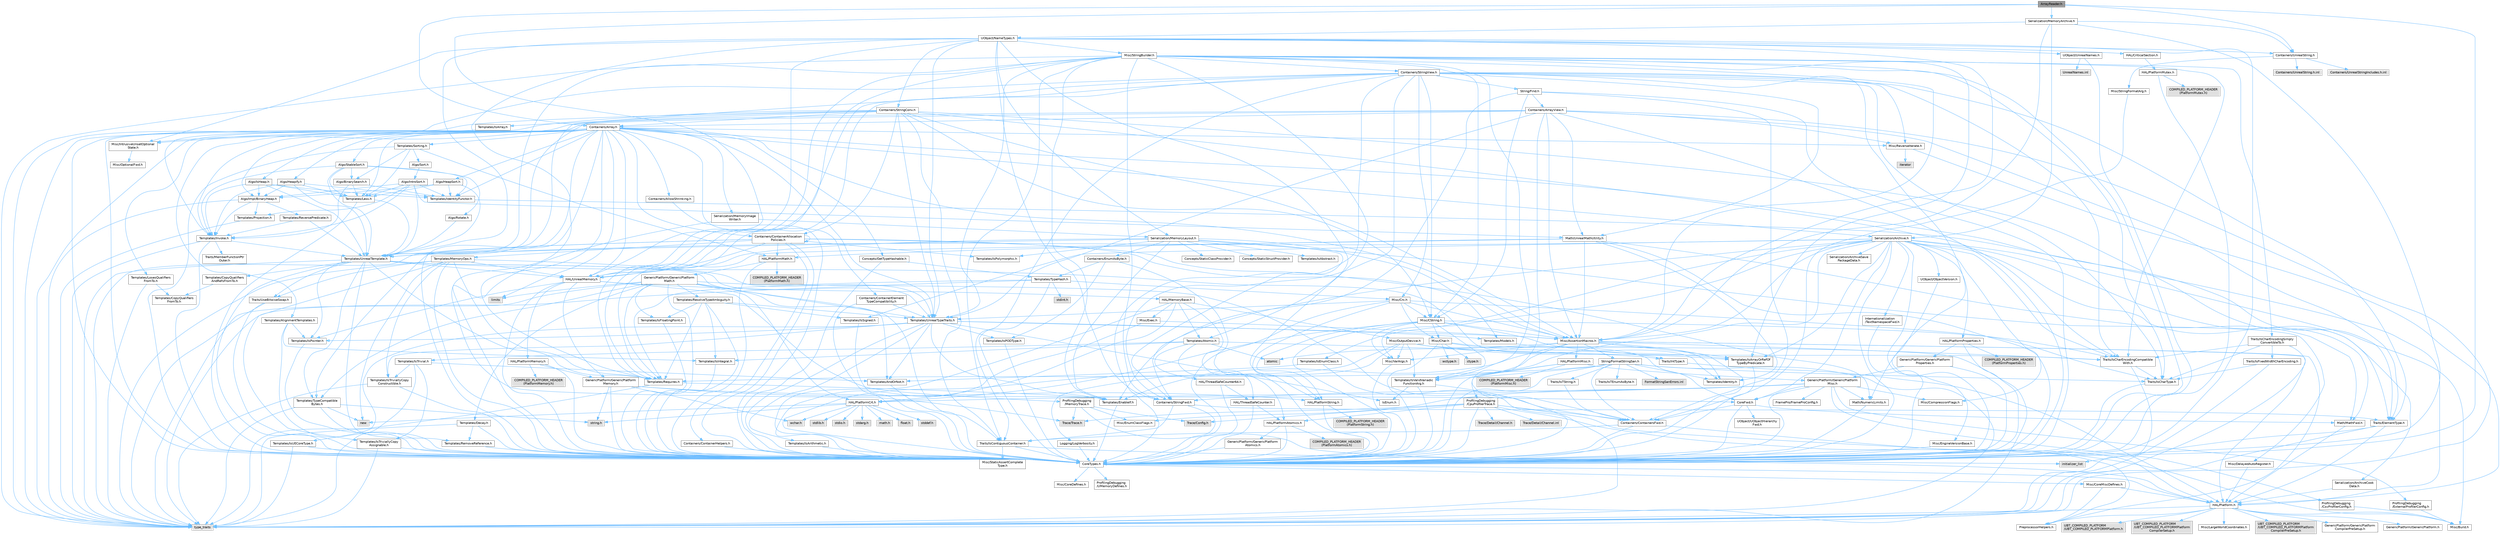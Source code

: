 digraph "ArrayReader.h"
{
 // INTERACTIVE_SVG=YES
 // LATEX_PDF_SIZE
  bgcolor="transparent";
  edge [fontname=Helvetica,fontsize=10,labelfontname=Helvetica,labelfontsize=10];
  node [fontname=Helvetica,fontsize=10,shape=box,height=0.2,width=0.4];
  Node1 [id="Node000001",label="ArrayReader.h",height=0.2,width=0.4,color="gray40", fillcolor="grey60", style="filled", fontcolor="black",tooltip=" "];
  Node1 -> Node2 [id="edge1_Node000001_Node000002",color="steelblue1",style="solid",tooltip=" "];
  Node2 [id="Node000002",label="CoreTypes.h",height=0.2,width=0.4,color="grey40", fillcolor="white", style="filled",URL="$dc/dec/CoreTypes_8h.html",tooltip=" "];
  Node2 -> Node3 [id="edge2_Node000002_Node000003",color="steelblue1",style="solid",tooltip=" "];
  Node3 [id="Node000003",label="HAL/Platform.h",height=0.2,width=0.4,color="grey40", fillcolor="white", style="filled",URL="$d9/dd0/Platform_8h.html",tooltip=" "];
  Node3 -> Node4 [id="edge3_Node000003_Node000004",color="steelblue1",style="solid",tooltip=" "];
  Node4 [id="Node000004",label="Misc/Build.h",height=0.2,width=0.4,color="grey40", fillcolor="white", style="filled",URL="$d3/dbb/Build_8h.html",tooltip=" "];
  Node3 -> Node5 [id="edge4_Node000003_Node000005",color="steelblue1",style="solid",tooltip=" "];
  Node5 [id="Node000005",label="Misc/LargeWorldCoordinates.h",height=0.2,width=0.4,color="grey40", fillcolor="white", style="filled",URL="$d2/dcb/LargeWorldCoordinates_8h.html",tooltip=" "];
  Node3 -> Node6 [id="edge5_Node000003_Node000006",color="steelblue1",style="solid",tooltip=" "];
  Node6 [id="Node000006",label="type_traits",height=0.2,width=0.4,color="grey60", fillcolor="#E0E0E0", style="filled",tooltip=" "];
  Node3 -> Node7 [id="edge6_Node000003_Node000007",color="steelblue1",style="solid",tooltip=" "];
  Node7 [id="Node000007",label="PreprocessorHelpers.h",height=0.2,width=0.4,color="grey40", fillcolor="white", style="filled",URL="$db/ddb/PreprocessorHelpers_8h.html",tooltip=" "];
  Node3 -> Node8 [id="edge7_Node000003_Node000008",color="steelblue1",style="solid",tooltip=" "];
  Node8 [id="Node000008",label="UBT_COMPILED_PLATFORM\l/UBT_COMPILED_PLATFORMPlatform\lCompilerPreSetup.h",height=0.2,width=0.4,color="grey60", fillcolor="#E0E0E0", style="filled",tooltip=" "];
  Node3 -> Node9 [id="edge8_Node000003_Node000009",color="steelblue1",style="solid",tooltip=" "];
  Node9 [id="Node000009",label="GenericPlatform/GenericPlatform\lCompilerPreSetup.h",height=0.2,width=0.4,color="grey40", fillcolor="white", style="filled",URL="$d9/dc8/GenericPlatformCompilerPreSetup_8h.html",tooltip=" "];
  Node3 -> Node10 [id="edge9_Node000003_Node000010",color="steelblue1",style="solid",tooltip=" "];
  Node10 [id="Node000010",label="GenericPlatform/GenericPlatform.h",height=0.2,width=0.4,color="grey40", fillcolor="white", style="filled",URL="$d6/d84/GenericPlatform_8h.html",tooltip=" "];
  Node3 -> Node11 [id="edge10_Node000003_Node000011",color="steelblue1",style="solid",tooltip=" "];
  Node11 [id="Node000011",label="UBT_COMPILED_PLATFORM\l/UBT_COMPILED_PLATFORMPlatform.h",height=0.2,width=0.4,color="grey60", fillcolor="#E0E0E0", style="filled",tooltip=" "];
  Node3 -> Node12 [id="edge11_Node000003_Node000012",color="steelblue1",style="solid",tooltip=" "];
  Node12 [id="Node000012",label="UBT_COMPILED_PLATFORM\l/UBT_COMPILED_PLATFORMPlatform\lCompilerSetup.h",height=0.2,width=0.4,color="grey60", fillcolor="#E0E0E0", style="filled",tooltip=" "];
  Node2 -> Node13 [id="edge12_Node000002_Node000013",color="steelblue1",style="solid",tooltip=" "];
  Node13 [id="Node000013",label="ProfilingDebugging\l/UMemoryDefines.h",height=0.2,width=0.4,color="grey40", fillcolor="white", style="filled",URL="$d2/da2/UMemoryDefines_8h.html",tooltip=" "];
  Node2 -> Node14 [id="edge13_Node000002_Node000014",color="steelblue1",style="solid",tooltip=" "];
  Node14 [id="Node000014",label="Misc/CoreMiscDefines.h",height=0.2,width=0.4,color="grey40", fillcolor="white", style="filled",URL="$da/d38/CoreMiscDefines_8h.html",tooltip=" "];
  Node14 -> Node3 [id="edge14_Node000014_Node000003",color="steelblue1",style="solid",tooltip=" "];
  Node14 -> Node7 [id="edge15_Node000014_Node000007",color="steelblue1",style="solid",tooltip=" "];
  Node2 -> Node15 [id="edge16_Node000002_Node000015",color="steelblue1",style="solid",tooltip=" "];
  Node15 [id="Node000015",label="Misc/CoreDefines.h",height=0.2,width=0.4,color="grey40", fillcolor="white", style="filled",URL="$d3/dd2/CoreDefines_8h.html",tooltip=" "];
  Node1 -> Node16 [id="edge17_Node000001_Node000016",color="steelblue1",style="solid",tooltip=" "];
  Node16 [id="Node000016",label="HAL/UnrealMemory.h",height=0.2,width=0.4,color="grey40", fillcolor="white", style="filled",URL="$d9/d96/UnrealMemory_8h.html",tooltip=" "];
  Node16 -> Node2 [id="edge18_Node000016_Node000002",color="steelblue1",style="solid",tooltip=" "];
  Node16 -> Node17 [id="edge19_Node000016_Node000017",color="steelblue1",style="solid",tooltip=" "];
  Node17 [id="Node000017",label="GenericPlatform/GenericPlatform\lMemory.h",height=0.2,width=0.4,color="grey40", fillcolor="white", style="filled",URL="$dd/d22/GenericPlatformMemory_8h.html",tooltip=" "];
  Node17 -> Node18 [id="edge20_Node000017_Node000018",color="steelblue1",style="solid",tooltip=" "];
  Node18 [id="Node000018",label="CoreFwd.h",height=0.2,width=0.4,color="grey40", fillcolor="white", style="filled",URL="$d1/d1e/CoreFwd_8h.html",tooltip=" "];
  Node18 -> Node2 [id="edge21_Node000018_Node000002",color="steelblue1",style="solid",tooltip=" "];
  Node18 -> Node19 [id="edge22_Node000018_Node000019",color="steelblue1",style="solid",tooltip=" "];
  Node19 [id="Node000019",label="Containers/ContainersFwd.h",height=0.2,width=0.4,color="grey40", fillcolor="white", style="filled",URL="$d4/d0a/ContainersFwd_8h.html",tooltip=" "];
  Node19 -> Node3 [id="edge23_Node000019_Node000003",color="steelblue1",style="solid",tooltip=" "];
  Node19 -> Node2 [id="edge24_Node000019_Node000002",color="steelblue1",style="solid",tooltip=" "];
  Node19 -> Node20 [id="edge25_Node000019_Node000020",color="steelblue1",style="solid",tooltip=" "];
  Node20 [id="Node000020",label="Traits/IsContiguousContainer.h",height=0.2,width=0.4,color="grey40", fillcolor="white", style="filled",URL="$d5/d3c/IsContiguousContainer_8h.html",tooltip=" "];
  Node20 -> Node2 [id="edge26_Node000020_Node000002",color="steelblue1",style="solid",tooltip=" "];
  Node20 -> Node21 [id="edge27_Node000020_Node000021",color="steelblue1",style="solid",tooltip=" "];
  Node21 [id="Node000021",label="Misc/StaticAssertComplete\lType.h",height=0.2,width=0.4,color="grey40", fillcolor="white", style="filled",URL="$d5/d4e/StaticAssertCompleteType_8h.html",tooltip=" "];
  Node20 -> Node22 [id="edge28_Node000020_Node000022",color="steelblue1",style="solid",tooltip=" "];
  Node22 [id="Node000022",label="initializer_list",height=0.2,width=0.4,color="grey60", fillcolor="#E0E0E0", style="filled",tooltip=" "];
  Node18 -> Node23 [id="edge29_Node000018_Node000023",color="steelblue1",style="solid",tooltip=" "];
  Node23 [id="Node000023",label="Math/MathFwd.h",height=0.2,width=0.4,color="grey40", fillcolor="white", style="filled",URL="$d2/d10/MathFwd_8h.html",tooltip=" "];
  Node23 -> Node3 [id="edge30_Node000023_Node000003",color="steelblue1",style="solid",tooltip=" "];
  Node18 -> Node24 [id="edge31_Node000018_Node000024",color="steelblue1",style="solid",tooltip=" "];
  Node24 [id="Node000024",label="UObject/UObjectHierarchy\lFwd.h",height=0.2,width=0.4,color="grey40", fillcolor="white", style="filled",URL="$d3/d13/UObjectHierarchyFwd_8h.html",tooltip=" "];
  Node17 -> Node2 [id="edge32_Node000017_Node000002",color="steelblue1",style="solid",tooltip=" "];
  Node17 -> Node25 [id="edge33_Node000017_Node000025",color="steelblue1",style="solid",tooltip=" "];
  Node25 [id="Node000025",label="HAL/PlatformString.h",height=0.2,width=0.4,color="grey40", fillcolor="white", style="filled",URL="$db/db5/PlatformString_8h.html",tooltip=" "];
  Node25 -> Node2 [id="edge34_Node000025_Node000002",color="steelblue1",style="solid",tooltip=" "];
  Node25 -> Node26 [id="edge35_Node000025_Node000026",color="steelblue1",style="solid",tooltip=" "];
  Node26 [id="Node000026",label="COMPILED_PLATFORM_HEADER\l(PlatformString.h)",height=0.2,width=0.4,color="grey60", fillcolor="#E0E0E0", style="filled",tooltip=" "];
  Node17 -> Node27 [id="edge36_Node000017_Node000027",color="steelblue1",style="solid",tooltip=" "];
  Node27 [id="Node000027",label="string.h",height=0.2,width=0.4,color="grey60", fillcolor="#E0E0E0", style="filled",tooltip=" "];
  Node17 -> Node28 [id="edge37_Node000017_Node000028",color="steelblue1",style="solid",tooltip=" "];
  Node28 [id="Node000028",label="wchar.h",height=0.2,width=0.4,color="grey60", fillcolor="#E0E0E0", style="filled",tooltip=" "];
  Node16 -> Node29 [id="edge38_Node000016_Node000029",color="steelblue1",style="solid",tooltip=" "];
  Node29 [id="Node000029",label="HAL/MemoryBase.h",height=0.2,width=0.4,color="grey40", fillcolor="white", style="filled",URL="$d6/d9f/MemoryBase_8h.html",tooltip=" "];
  Node29 -> Node2 [id="edge39_Node000029_Node000002",color="steelblue1",style="solid",tooltip=" "];
  Node29 -> Node30 [id="edge40_Node000029_Node000030",color="steelblue1",style="solid",tooltip=" "];
  Node30 [id="Node000030",label="HAL/PlatformAtomics.h",height=0.2,width=0.4,color="grey40", fillcolor="white", style="filled",URL="$d3/d36/PlatformAtomics_8h.html",tooltip=" "];
  Node30 -> Node2 [id="edge41_Node000030_Node000002",color="steelblue1",style="solid",tooltip=" "];
  Node30 -> Node31 [id="edge42_Node000030_Node000031",color="steelblue1",style="solid",tooltip=" "];
  Node31 [id="Node000031",label="GenericPlatform/GenericPlatform\lAtomics.h",height=0.2,width=0.4,color="grey40", fillcolor="white", style="filled",URL="$da/d72/GenericPlatformAtomics_8h.html",tooltip=" "];
  Node31 -> Node2 [id="edge43_Node000031_Node000002",color="steelblue1",style="solid",tooltip=" "];
  Node30 -> Node32 [id="edge44_Node000030_Node000032",color="steelblue1",style="solid",tooltip=" "];
  Node32 [id="Node000032",label="COMPILED_PLATFORM_HEADER\l(PlatformAtomics.h)",height=0.2,width=0.4,color="grey60", fillcolor="#E0E0E0", style="filled",tooltip=" "];
  Node29 -> Node33 [id="edge45_Node000029_Node000033",color="steelblue1",style="solid",tooltip=" "];
  Node33 [id="Node000033",label="HAL/PlatformCrt.h",height=0.2,width=0.4,color="grey40", fillcolor="white", style="filled",URL="$d8/d75/PlatformCrt_8h.html",tooltip=" "];
  Node33 -> Node34 [id="edge46_Node000033_Node000034",color="steelblue1",style="solid",tooltip=" "];
  Node34 [id="Node000034",label="new",height=0.2,width=0.4,color="grey60", fillcolor="#E0E0E0", style="filled",tooltip=" "];
  Node33 -> Node28 [id="edge47_Node000033_Node000028",color="steelblue1",style="solid",tooltip=" "];
  Node33 -> Node35 [id="edge48_Node000033_Node000035",color="steelblue1",style="solid",tooltip=" "];
  Node35 [id="Node000035",label="stddef.h",height=0.2,width=0.4,color="grey60", fillcolor="#E0E0E0", style="filled",tooltip=" "];
  Node33 -> Node36 [id="edge49_Node000033_Node000036",color="steelblue1",style="solid",tooltip=" "];
  Node36 [id="Node000036",label="stdlib.h",height=0.2,width=0.4,color="grey60", fillcolor="#E0E0E0", style="filled",tooltip=" "];
  Node33 -> Node37 [id="edge50_Node000033_Node000037",color="steelblue1",style="solid",tooltip=" "];
  Node37 [id="Node000037",label="stdio.h",height=0.2,width=0.4,color="grey60", fillcolor="#E0E0E0", style="filled",tooltip=" "];
  Node33 -> Node38 [id="edge51_Node000033_Node000038",color="steelblue1",style="solid",tooltip=" "];
  Node38 [id="Node000038",label="stdarg.h",height=0.2,width=0.4,color="grey60", fillcolor="#E0E0E0", style="filled",tooltip=" "];
  Node33 -> Node39 [id="edge52_Node000033_Node000039",color="steelblue1",style="solid",tooltip=" "];
  Node39 [id="Node000039",label="math.h",height=0.2,width=0.4,color="grey60", fillcolor="#E0E0E0", style="filled",tooltip=" "];
  Node33 -> Node40 [id="edge53_Node000033_Node000040",color="steelblue1",style="solid",tooltip=" "];
  Node40 [id="Node000040",label="float.h",height=0.2,width=0.4,color="grey60", fillcolor="#E0E0E0", style="filled",tooltip=" "];
  Node33 -> Node27 [id="edge54_Node000033_Node000027",color="steelblue1",style="solid",tooltip=" "];
  Node29 -> Node41 [id="edge55_Node000029_Node000041",color="steelblue1",style="solid",tooltip=" "];
  Node41 [id="Node000041",label="Misc/Exec.h",height=0.2,width=0.4,color="grey40", fillcolor="white", style="filled",URL="$de/ddb/Exec_8h.html",tooltip=" "];
  Node41 -> Node2 [id="edge56_Node000041_Node000002",color="steelblue1",style="solid",tooltip=" "];
  Node41 -> Node42 [id="edge57_Node000041_Node000042",color="steelblue1",style="solid",tooltip=" "];
  Node42 [id="Node000042",label="Misc/AssertionMacros.h",height=0.2,width=0.4,color="grey40", fillcolor="white", style="filled",URL="$d0/dfa/AssertionMacros_8h.html",tooltip=" "];
  Node42 -> Node2 [id="edge58_Node000042_Node000002",color="steelblue1",style="solid",tooltip=" "];
  Node42 -> Node3 [id="edge59_Node000042_Node000003",color="steelblue1",style="solid",tooltip=" "];
  Node42 -> Node43 [id="edge60_Node000042_Node000043",color="steelblue1",style="solid",tooltip=" "];
  Node43 [id="Node000043",label="HAL/PlatformMisc.h",height=0.2,width=0.4,color="grey40", fillcolor="white", style="filled",URL="$d0/df5/PlatformMisc_8h.html",tooltip=" "];
  Node43 -> Node2 [id="edge61_Node000043_Node000002",color="steelblue1",style="solid",tooltip=" "];
  Node43 -> Node44 [id="edge62_Node000043_Node000044",color="steelblue1",style="solid",tooltip=" "];
  Node44 [id="Node000044",label="GenericPlatform/GenericPlatform\lMisc.h",height=0.2,width=0.4,color="grey40", fillcolor="white", style="filled",URL="$db/d9a/GenericPlatformMisc_8h.html",tooltip=" "];
  Node44 -> Node45 [id="edge63_Node000044_Node000045",color="steelblue1",style="solid",tooltip=" "];
  Node45 [id="Node000045",label="Containers/StringFwd.h",height=0.2,width=0.4,color="grey40", fillcolor="white", style="filled",URL="$df/d37/StringFwd_8h.html",tooltip=" "];
  Node45 -> Node2 [id="edge64_Node000045_Node000002",color="steelblue1",style="solid",tooltip=" "];
  Node45 -> Node46 [id="edge65_Node000045_Node000046",color="steelblue1",style="solid",tooltip=" "];
  Node46 [id="Node000046",label="Traits/ElementType.h",height=0.2,width=0.4,color="grey40", fillcolor="white", style="filled",URL="$d5/d4f/ElementType_8h.html",tooltip=" "];
  Node46 -> Node3 [id="edge66_Node000046_Node000003",color="steelblue1",style="solid",tooltip=" "];
  Node46 -> Node22 [id="edge67_Node000046_Node000022",color="steelblue1",style="solid",tooltip=" "];
  Node46 -> Node6 [id="edge68_Node000046_Node000006",color="steelblue1",style="solid",tooltip=" "];
  Node45 -> Node20 [id="edge69_Node000045_Node000020",color="steelblue1",style="solid",tooltip=" "];
  Node44 -> Node18 [id="edge70_Node000044_Node000018",color="steelblue1",style="solid",tooltip=" "];
  Node44 -> Node2 [id="edge71_Node000044_Node000002",color="steelblue1",style="solid",tooltip=" "];
  Node44 -> Node47 [id="edge72_Node000044_Node000047",color="steelblue1",style="solid",tooltip=" "];
  Node47 [id="Node000047",label="FramePro/FrameProConfig.h",height=0.2,width=0.4,color="grey40", fillcolor="white", style="filled",URL="$d7/d90/FrameProConfig_8h.html",tooltip=" "];
  Node44 -> Node33 [id="edge73_Node000044_Node000033",color="steelblue1",style="solid",tooltip=" "];
  Node44 -> Node48 [id="edge74_Node000044_Node000048",color="steelblue1",style="solid",tooltip=" "];
  Node48 [id="Node000048",label="Math/NumericLimits.h",height=0.2,width=0.4,color="grey40", fillcolor="white", style="filled",URL="$df/d1b/NumericLimits_8h.html",tooltip=" "];
  Node48 -> Node2 [id="edge75_Node000048_Node000002",color="steelblue1",style="solid",tooltip=" "];
  Node44 -> Node49 [id="edge76_Node000044_Node000049",color="steelblue1",style="solid",tooltip=" "];
  Node49 [id="Node000049",label="Misc/CompressionFlags.h",height=0.2,width=0.4,color="grey40", fillcolor="white", style="filled",URL="$d9/d76/CompressionFlags_8h.html",tooltip=" "];
  Node44 -> Node50 [id="edge77_Node000044_Node000050",color="steelblue1",style="solid",tooltip=" "];
  Node50 [id="Node000050",label="Misc/EnumClassFlags.h",height=0.2,width=0.4,color="grey40", fillcolor="white", style="filled",URL="$d8/de7/EnumClassFlags_8h.html",tooltip=" "];
  Node44 -> Node51 [id="edge78_Node000044_Node000051",color="steelblue1",style="solid",tooltip=" "];
  Node51 [id="Node000051",label="ProfilingDebugging\l/CsvProfilerConfig.h",height=0.2,width=0.4,color="grey40", fillcolor="white", style="filled",URL="$d3/d88/CsvProfilerConfig_8h.html",tooltip=" "];
  Node51 -> Node4 [id="edge79_Node000051_Node000004",color="steelblue1",style="solid",tooltip=" "];
  Node44 -> Node52 [id="edge80_Node000044_Node000052",color="steelblue1",style="solid",tooltip=" "];
  Node52 [id="Node000052",label="ProfilingDebugging\l/ExternalProfilerConfig.h",height=0.2,width=0.4,color="grey40", fillcolor="white", style="filled",URL="$d3/dbb/ExternalProfilerConfig_8h.html",tooltip=" "];
  Node52 -> Node4 [id="edge81_Node000052_Node000004",color="steelblue1",style="solid",tooltip=" "];
  Node43 -> Node53 [id="edge82_Node000043_Node000053",color="steelblue1",style="solid",tooltip=" "];
  Node53 [id="Node000053",label="COMPILED_PLATFORM_HEADER\l(PlatformMisc.h)",height=0.2,width=0.4,color="grey60", fillcolor="#E0E0E0", style="filled",tooltip=" "];
  Node43 -> Node54 [id="edge83_Node000043_Node000054",color="steelblue1",style="solid",tooltip=" "];
  Node54 [id="Node000054",label="ProfilingDebugging\l/CpuProfilerTrace.h",height=0.2,width=0.4,color="grey40", fillcolor="white", style="filled",URL="$da/dcb/CpuProfilerTrace_8h.html",tooltip=" "];
  Node54 -> Node2 [id="edge84_Node000054_Node000002",color="steelblue1",style="solid",tooltip=" "];
  Node54 -> Node19 [id="edge85_Node000054_Node000019",color="steelblue1",style="solid",tooltip=" "];
  Node54 -> Node30 [id="edge86_Node000054_Node000030",color="steelblue1",style="solid",tooltip=" "];
  Node54 -> Node7 [id="edge87_Node000054_Node000007",color="steelblue1",style="solid",tooltip=" "];
  Node54 -> Node4 [id="edge88_Node000054_Node000004",color="steelblue1",style="solid",tooltip=" "];
  Node54 -> Node55 [id="edge89_Node000054_Node000055",color="steelblue1",style="solid",tooltip=" "];
  Node55 [id="Node000055",label="Trace/Config.h",height=0.2,width=0.4,color="grey60", fillcolor="#E0E0E0", style="filled",tooltip=" "];
  Node54 -> Node56 [id="edge90_Node000054_Node000056",color="steelblue1",style="solid",tooltip=" "];
  Node56 [id="Node000056",label="Trace/Detail/Channel.h",height=0.2,width=0.4,color="grey60", fillcolor="#E0E0E0", style="filled",tooltip=" "];
  Node54 -> Node57 [id="edge91_Node000054_Node000057",color="steelblue1",style="solid",tooltip=" "];
  Node57 [id="Node000057",label="Trace/Detail/Channel.inl",height=0.2,width=0.4,color="grey60", fillcolor="#E0E0E0", style="filled",tooltip=" "];
  Node54 -> Node58 [id="edge92_Node000054_Node000058",color="steelblue1",style="solid",tooltip=" "];
  Node58 [id="Node000058",label="Trace/Trace.h",height=0.2,width=0.4,color="grey60", fillcolor="#E0E0E0", style="filled",tooltip=" "];
  Node42 -> Node7 [id="edge93_Node000042_Node000007",color="steelblue1",style="solid",tooltip=" "];
  Node42 -> Node59 [id="edge94_Node000042_Node000059",color="steelblue1",style="solid",tooltip=" "];
  Node59 [id="Node000059",label="Templates/EnableIf.h",height=0.2,width=0.4,color="grey40", fillcolor="white", style="filled",URL="$d7/d60/EnableIf_8h.html",tooltip=" "];
  Node59 -> Node2 [id="edge95_Node000059_Node000002",color="steelblue1",style="solid",tooltip=" "];
  Node42 -> Node60 [id="edge96_Node000042_Node000060",color="steelblue1",style="solid",tooltip=" "];
  Node60 [id="Node000060",label="Templates/IsArrayOrRefOf\lTypeByPredicate.h",height=0.2,width=0.4,color="grey40", fillcolor="white", style="filled",URL="$d6/da1/IsArrayOrRefOfTypeByPredicate_8h.html",tooltip=" "];
  Node60 -> Node2 [id="edge97_Node000060_Node000002",color="steelblue1",style="solid",tooltip=" "];
  Node42 -> Node61 [id="edge98_Node000042_Node000061",color="steelblue1",style="solid",tooltip=" "];
  Node61 [id="Node000061",label="Templates/IsValidVariadic\lFunctionArg.h",height=0.2,width=0.4,color="grey40", fillcolor="white", style="filled",URL="$d0/dc8/IsValidVariadicFunctionArg_8h.html",tooltip=" "];
  Node61 -> Node2 [id="edge99_Node000061_Node000002",color="steelblue1",style="solid",tooltip=" "];
  Node61 -> Node62 [id="edge100_Node000061_Node000062",color="steelblue1",style="solid",tooltip=" "];
  Node62 [id="Node000062",label="IsEnum.h",height=0.2,width=0.4,color="grey40", fillcolor="white", style="filled",URL="$d4/de5/IsEnum_8h.html",tooltip=" "];
  Node61 -> Node6 [id="edge101_Node000061_Node000006",color="steelblue1",style="solid",tooltip=" "];
  Node42 -> Node63 [id="edge102_Node000042_Node000063",color="steelblue1",style="solid",tooltip=" "];
  Node63 [id="Node000063",label="Traits/IsCharEncodingCompatible\lWith.h",height=0.2,width=0.4,color="grey40", fillcolor="white", style="filled",URL="$df/dd1/IsCharEncodingCompatibleWith_8h.html",tooltip=" "];
  Node63 -> Node6 [id="edge103_Node000063_Node000006",color="steelblue1",style="solid",tooltip=" "];
  Node63 -> Node64 [id="edge104_Node000063_Node000064",color="steelblue1",style="solid",tooltip=" "];
  Node64 [id="Node000064",label="Traits/IsCharType.h",height=0.2,width=0.4,color="grey40", fillcolor="white", style="filled",URL="$db/d51/IsCharType_8h.html",tooltip=" "];
  Node64 -> Node2 [id="edge105_Node000064_Node000002",color="steelblue1",style="solid",tooltip=" "];
  Node42 -> Node65 [id="edge106_Node000042_Node000065",color="steelblue1",style="solid",tooltip=" "];
  Node65 [id="Node000065",label="Misc/VarArgs.h",height=0.2,width=0.4,color="grey40", fillcolor="white", style="filled",URL="$d5/d6f/VarArgs_8h.html",tooltip=" "];
  Node65 -> Node2 [id="edge107_Node000065_Node000002",color="steelblue1",style="solid",tooltip=" "];
  Node42 -> Node66 [id="edge108_Node000042_Node000066",color="steelblue1",style="solid",tooltip=" "];
  Node66 [id="Node000066",label="String/FormatStringSan.h",height=0.2,width=0.4,color="grey40", fillcolor="white", style="filled",URL="$d3/d8b/FormatStringSan_8h.html",tooltip=" "];
  Node66 -> Node6 [id="edge109_Node000066_Node000006",color="steelblue1",style="solid",tooltip=" "];
  Node66 -> Node2 [id="edge110_Node000066_Node000002",color="steelblue1",style="solid",tooltip=" "];
  Node66 -> Node67 [id="edge111_Node000066_Node000067",color="steelblue1",style="solid",tooltip=" "];
  Node67 [id="Node000067",label="Templates/Requires.h",height=0.2,width=0.4,color="grey40", fillcolor="white", style="filled",URL="$dc/d96/Requires_8h.html",tooltip=" "];
  Node67 -> Node59 [id="edge112_Node000067_Node000059",color="steelblue1",style="solid",tooltip=" "];
  Node67 -> Node6 [id="edge113_Node000067_Node000006",color="steelblue1",style="solid",tooltip=" "];
  Node66 -> Node68 [id="edge114_Node000066_Node000068",color="steelblue1",style="solid",tooltip=" "];
  Node68 [id="Node000068",label="Templates/Identity.h",height=0.2,width=0.4,color="grey40", fillcolor="white", style="filled",URL="$d0/dd5/Identity_8h.html",tooltip=" "];
  Node66 -> Node61 [id="edge115_Node000066_Node000061",color="steelblue1",style="solid",tooltip=" "];
  Node66 -> Node64 [id="edge116_Node000066_Node000064",color="steelblue1",style="solid",tooltip=" "];
  Node66 -> Node69 [id="edge117_Node000066_Node000069",color="steelblue1",style="solid",tooltip=" "];
  Node69 [id="Node000069",label="Traits/IsTEnumAsByte.h",height=0.2,width=0.4,color="grey40", fillcolor="white", style="filled",URL="$d1/de6/IsTEnumAsByte_8h.html",tooltip=" "];
  Node66 -> Node70 [id="edge118_Node000066_Node000070",color="steelblue1",style="solid",tooltip=" "];
  Node70 [id="Node000070",label="Traits/IsTString.h",height=0.2,width=0.4,color="grey40", fillcolor="white", style="filled",URL="$d0/df8/IsTString_8h.html",tooltip=" "];
  Node70 -> Node19 [id="edge119_Node000070_Node000019",color="steelblue1",style="solid",tooltip=" "];
  Node66 -> Node19 [id="edge120_Node000066_Node000019",color="steelblue1",style="solid",tooltip=" "];
  Node66 -> Node71 [id="edge121_Node000066_Node000071",color="steelblue1",style="solid",tooltip=" "];
  Node71 [id="Node000071",label="FormatStringSanErrors.inl",height=0.2,width=0.4,color="grey60", fillcolor="#E0E0E0", style="filled",tooltip=" "];
  Node42 -> Node72 [id="edge122_Node000042_Node000072",color="steelblue1",style="solid",tooltip=" "];
  Node72 [id="Node000072",label="atomic",height=0.2,width=0.4,color="grey60", fillcolor="#E0E0E0", style="filled",tooltip=" "];
  Node29 -> Node73 [id="edge123_Node000029_Node000073",color="steelblue1",style="solid",tooltip=" "];
  Node73 [id="Node000073",label="Misc/OutputDevice.h",height=0.2,width=0.4,color="grey40", fillcolor="white", style="filled",URL="$d7/d32/OutputDevice_8h.html",tooltip=" "];
  Node73 -> Node18 [id="edge124_Node000073_Node000018",color="steelblue1",style="solid",tooltip=" "];
  Node73 -> Node2 [id="edge125_Node000073_Node000002",color="steelblue1",style="solid",tooltip=" "];
  Node73 -> Node74 [id="edge126_Node000073_Node000074",color="steelblue1",style="solid",tooltip=" "];
  Node74 [id="Node000074",label="Logging/LogVerbosity.h",height=0.2,width=0.4,color="grey40", fillcolor="white", style="filled",URL="$d2/d8f/LogVerbosity_8h.html",tooltip=" "];
  Node74 -> Node2 [id="edge127_Node000074_Node000002",color="steelblue1",style="solid",tooltip=" "];
  Node73 -> Node65 [id="edge128_Node000073_Node000065",color="steelblue1",style="solid",tooltip=" "];
  Node73 -> Node60 [id="edge129_Node000073_Node000060",color="steelblue1",style="solid",tooltip=" "];
  Node73 -> Node61 [id="edge130_Node000073_Node000061",color="steelblue1",style="solid",tooltip=" "];
  Node73 -> Node63 [id="edge131_Node000073_Node000063",color="steelblue1",style="solid",tooltip=" "];
  Node29 -> Node75 [id="edge132_Node000029_Node000075",color="steelblue1",style="solid",tooltip=" "];
  Node75 [id="Node000075",label="Templates/Atomic.h",height=0.2,width=0.4,color="grey40", fillcolor="white", style="filled",URL="$d3/d91/Atomic_8h.html",tooltip=" "];
  Node75 -> Node76 [id="edge133_Node000075_Node000076",color="steelblue1",style="solid",tooltip=" "];
  Node76 [id="Node000076",label="HAL/ThreadSafeCounter.h",height=0.2,width=0.4,color="grey40", fillcolor="white", style="filled",URL="$dc/dc9/ThreadSafeCounter_8h.html",tooltip=" "];
  Node76 -> Node2 [id="edge134_Node000076_Node000002",color="steelblue1",style="solid",tooltip=" "];
  Node76 -> Node30 [id="edge135_Node000076_Node000030",color="steelblue1",style="solid",tooltip=" "];
  Node75 -> Node77 [id="edge136_Node000075_Node000077",color="steelblue1",style="solid",tooltip=" "];
  Node77 [id="Node000077",label="HAL/ThreadSafeCounter64.h",height=0.2,width=0.4,color="grey40", fillcolor="white", style="filled",URL="$d0/d12/ThreadSafeCounter64_8h.html",tooltip=" "];
  Node77 -> Node2 [id="edge137_Node000077_Node000002",color="steelblue1",style="solid",tooltip=" "];
  Node77 -> Node76 [id="edge138_Node000077_Node000076",color="steelblue1",style="solid",tooltip=" "];
  Node75 -> Node78 [id="edge139_Node000075_Node000078",color="steelblue1",style="solid",tooltip=" "];
  Node78 [id="Node000078",label="Templates/IsIntegral.h",height=0.2,width=0.4,color="grey40", fillcolor="white", style="filled",URL="$da/d64/IsIntegral_8h.html",tooltip=" "];
  Node78 -> Node2 [id="edge140_Node000078_Node000002",color="steelblue1",style="solid",tooltip=" "];
  Node75 -> Node79 [id="edge141_Node000075_Node000079",color="steelblue1",style="solid",tooltip=" "];
  Node79 [id="Node000079",label="Templates/IsTrivial.h",height=0.2,width=0.4,color="grey40", fillcolor="white", style="filled",URL="$da/d4c/IsTrivial_8h.html",tooltip=" "];
  Node79 -> Node80 [id="edge142_Node000079_Node000080",color="steelblue1",style="solid",tooltip=" "];
  Node80 [id="Node000080",label="Templates/AndOrNot.h",height=0.2,width=0.4,color="grey40", fillcolor="white", style="filled",URL="$db/d0a/AndOrNot_8h.html",tooltip=" "];
  Node80 -> Node2 [id="edge143_Node000080_Node000002",color="steelblue1",style="solid",tooltip=" "];
  Node79 -> Node81 [id="edge144_Node000079_Node000081",color="steelblue1",style="solid",tooltip=" "];
  Node81 [id="Node000081",label="Templates/IsTriviallyCopy\lConstructible.h",height=0.2,width=0.4,color="grey40", fillcolor="white", style="filled",URL="$d3/d78/IsTriviallyCopyConstructible_8h.html",tooltip=" "];
  Node81 -> Node2 [id="edge145_Node000081_Node000002",color="steelblue1",style="solid",tooltip=" "];
  Node81 -> Node6 [id="edge146_Node000081_Node000006",color="steelblue1",style="solid",tooltip=" "];
  Node79 -> Node82 [id="edge147_Node000079_Node000082",color="steelblue1",style="solid",tooltip=" "];
  Node82 [id="Node000082",label="Templates/IsTriviallyCopy\lAssignable.h",height=0.2,width=0.4,color="grey40", fillcolor="white", style="filled",URL="$d2/df2/IsTriviallyCopyAssignable_8h.html",tooltip=" "];
  Node82 -> Node2 [id="edge148_Node000082_Node000002",color="steelblue1",style="solid",tooltip=" "];
  Node82 -> Node6 [id="edge149_Node000082_Node000006",color="steelblue1",style="solid",tooltip=" "];
  Node79 -> Node6 [id="edge150_Node000079_Node000006",color="steelblue1",style="solid",tooltip=" "];
  Node75 -> Node83 [id="edge151_Node000075_Node000083",color="steelblue1",style="solid",tooltip=" "];
  Node83 [id="Node000083",label="Traits/IntType.h",height=0.2,width=0.4,color="grey40", fillcolor="white", style="filled",URL="$d7/deb/IntType_8h.html",tooltip=" "];
  Node83 -> Node3 [id="edge152_Node000083_Node000003",color="steelblue1",style="solid",tooltip=" "];
  Node75 -> Node72 [id="edge153_Node000075_Node000072",color="steelblue1",style="solid",tooltip=" "];
  Node16 -> Node84 [id="edge154_Node000016_Node000084",color="steelblue1",style="solid",tooltip=" "];
  Node84 [id="Node000084",label="HAL/PlatformMemory.h",height=0.2,width=0.4,color="grey40", fillcolor="white", style="filled",URL="$de/d68/PlatformMemory_8h.html",tooltip=" "];
  Node84 -> Node2 [id="edge155_Node000084_Node000002",color="steelblue1",style="solid",tooltip=" "];
  Node84 -> Node17 [id="edge156_Node000084_Node000017",color="steelblue1",style="solid",tooltip=" "];
  Node84 -> Node85 [id="edge157_Node000084_Node000085",color="steelblue1",style="solid",tooltip=" "];
  Node85 [id="Node000085",label="COMPILED_PLATFORM_HEADER\l(PlatformMemory.h)",height=0.2,width=0.4,color="grey60", fillcolor="#E0E0E0", style="filled",tooltip=" "];
  Node16 -> Node86 [id="edge158_Node000016_Node000086",color="steelblue1",style="solid",tooltip=" "];
  Node86 [id="Node000086",label="ProfilingDebugging\l/MemoryTrace.h",height=0.2,width=0.4,color="grey40", fillcolor="white", style="filled",URL="$da/dd7/MemoryTrace_8h.html",tooltip=" "];
  Node86 -> Node3 [id="edge159_Node000086_Node000003",color="steelblue1",style="solid",tooltip=" "];
  Node86 -> Node50 [id="edge160_Node000086_Node000050",color="steelblue1",style="solid",tooltip=" "];
  Node86 -> Node55 [id="edge161_Node000086_Node000055",color="steelblue1",style="solid",tooltip=" "];
  Node86 -> Node58 [id="edge162_Node000086_Node000058",color="steelblue1",style="solid",tooltip=" "];
  Node16 -> Node87 [id="edge163_Node000016_Node000087",color="steelblue1",style="solid",tooltip=" "];
  Node87 [id="Node000087",label="Templates/IsPointer.h",height=0.2,width=0.4,color="grey40", fillcolor="white", style="filled",URL="$d7/d05/IsPointer_8h.html",tooltip=" "];
  Node87 -> Node2 [id="edge164_Node000087_Node000002",color="steelblue1",style="solid",tooltip=" "];
  Node1 -> Node88 [id="edge165_Node000001_Node000088",color="steelblue1",style="solid",tooltip=" "];
  Node88 [id="Node000088",label="Containers/Array.h",height=0.2,width=0.4,color="grey40", fillcolor="white", style="filled",URL="$df/dd0/Array_8h.html",tooltip=" "];
  Node88 -> Node2 [id="edge166_Node000088_Node000002",color="steelblue1",style="solid",tooltip=" "];
  Node88 -> Node42 [id="edge167_Node000088_Node000042",color="steelblue1",style="solid",tooltip=" "];
  Node88 -> Node89 [id="edge168_Node000088_Node000089",color="steelblue1",style="solid",tooltip=" "];
  Node89 [id="Node000089",label="Misc/IntrusiveUnsetOptional\lState.h",height=0.2,width=0.4,color="grey40", fillcolor="white", style="filled",URL="$d2/d0a/IntrusiveUnsetOptionalState_8h.html",tooltip=" "];
  Node89 -> Node90 [id="edge169_Node000089_Node000090",color="steelblue1",style="solid",tooltip=" "];
  Node90 [id="Node000090",label="Misc/OptionalFwd.h",height=0.2,width=0.4,color="grey40", fillcolor="white", style="filled",URL="$dc/d50/OptionalFwd_8h.html",tooltip=" "];
  Node88 -> Node91 [id="edge170_Node000088_Node000091",color="steelblue1",style="solid",tooltip=" "];
  Node91 [id="Node000091",label="Misc/ReverseIterate.h",height=0.2,width=0.4,color="grey40", fillcolor="white", style="filled",URL="$db/de3/ReverseIterate_8h.html",tooltip=" "];
  Node91 -> Node3 [id="edge171_Node000091_Node000003",color="steelblue1",style="solid",tooltip=" "];
  Node91 -> Node92 [id="edge172_Node000091_Node000092",color="steelblue1",style="solid",tooltip=" "];
  Node92 [id="Node000092",label="iterator",height=0.2,width=0.4,color="grey60", fillcolor="#E0E0E0", style="filled",tooltip=" "];
  Node88 -> Node16 [id="edge173_Node000088_Node000016",color="steelblue1",style="solid",tooltip=" "];
  Node88 -> Node93 [id="edge174_Node000088_Node000093",color="steelblue1",style="solid",tooltip=" "];
  Node93 [id="Node000093",label="Templates/UnrealTypeTraits.h",height=0.2,width=0.4,color="grey40", fillcolor="white", style="filled",URL="$d2/d2d/UnrealTypeTraits_8h.html",tooltip=" "];
  Node93 -> Node2 [id="edge175_Node000093_Node000002",color="steelblue1",style="solid",tooltip=" "];
  Node93 -> Node87 [id="edge176_Node000093_Node000087",color="steelblue1",style="solid",tooltip=" "];
  Node93 -> Node42 [id="edge177_Node000093_Node000042",color="steelblue1",style="solid",tooltip=" "];
  Node93 -> Node80 [id="edge178_Node000093_Node000080",color="steelblue1",style="solid",tooltip=" "];
  Node93 -> Node59 [id="edge179_Node000093_Node000059",color="steelblue1",style="solid",tooltip=" "];
  Node93 -> Node94 [id="edge180_Node000093_Node000094",color="steelblue1",style="solid",tooltip=" "];
  Node94 [id="Node000094",label="Templates/IsArithmetic.h",height=0.2,width=0.4,color="grey40", fillcolor="white", style="filled",URL="$d2/d5d/IsArithmetic_8h.html",tooltip=" "];
  Node94 -> Node2 [id="edge181_Node000094_Node000002",color="steelblue1",style="solid",tooltip=" "];
  Node93 -> Node62 [id="edge182_Node000093_Node000062",color="steelblue1",style="solid",tooltip=" "];
  Node93 -> Node95 [id="edge183_Node000093_Node000095",color="steelblue1",style="solid",tooltip=" "];
  Node95 [id="Node000095",label="Templates/Models.h",height=0.2,width=0.4,color="grey40", fillcolor="white", style="filled",URL="$d3/d0c/Models_8h.html",tooltip=" "];
  Node95 -> Node68 [id="edge184_Node000095_Node000068",color="steelblue1",style="solid",tooltip=" "];
  Node93 -> Node96 [id="edge185_Node000093_Node000096",color="steelblue1",style="solid",tooltip=" "];
  Node96 [id="Node000096",label="Templates/IsPODType.h",height=0.2,width=0.4,color="grey40", fillcolor="white", style="filled",URL="$d7/db1/IsPODType_8h.html",tooltip=" "];
  Node96 -> Node2 [id="edge186_Node000096_Node000002",color="steelblue1",style="solid",tooltip=" "];
  Node93 -> Node97 [id="edge187_Node000093_Node000097",color="steelblue1",style="solid",tooltip=" "];
  Node97 [id="Node000097",label="Templates/IsUECoreType.h",height=0.2,width=0.4,color="grey40", fillcolor="white", style="filled",URL="$d1/db8/IsUECoreType_8h.html",tooltip=" "];
  Node97 -> Node2 [id="edge188_Node000097_Node000002",color="steelblue1",style="solid",tooltip=" "];
  Node97 -> Node6 [id="edge189_Node000097_Node000006",color="steelblue1",style="solid",tooltip=" "];
  Node93 -> Node81 [id="edge190_Node000093_Node000081",color="steelblue1",style="solid",tooltip=" "];
  Node88 -> Node98 [id="edge191_Node000088_Node000098",color="steelblue1",style="solid",tooltip=" "];
  Node98 [id="Node000098",label="Templates/UnrealTemplate.h",height=0.2,width=0.4,color="grey40", fillcolor="white", style="filled",URL="$d4/d24/UnrealTemplate_8h.html",tooltip=" "];
  Node98 -> Node2 [id="edge192_Node000098_Node000002",color="steelblue1",style="solid",tooltip=" "];
  Node98 -> Node87 [id="edge193_Node000098_Node000087",color="steelblue1",style="solid",tooltip=" "];
  Node98 -> Node16 [id="edge194_Node000098_Node000016",color="steelblue1",style="solid",tooltip=" "];
  Node98 -> Node99 [id="edge195_Node000098_Node000099",color="steelblue1",style="solid",tooltip=" "];
  Node99 [id="Node000099",label="Templates/CopyQualifiers\lAndRefsFromTo.h",height=0.2,width=0.4,color="grey40", fillcolor="white", style="filled",URL="$d3/db3/CopyQualifiersAndRefsFromTo_8h.html",tooltip=" "];
  Node99 -> Node100 [id="edge196_Node000099_Node000100",color="steelblue1",style="solid",tooltip=" "];
  Node100 [id="Node000100",label="Templates/CopyQualifiers\lFromTo.h",height=0.2,width=0.4,color="grey40", fillcolor="white", style="filled",URL="$d5/db4/CopyQualifiersFromTo_8h.html",tooltip=" "];
  Node98 -> Node93 [id="edge197_Node000098_Node000093",color="steelblue1",style="solid",tooltip=" "];
  Node98 -> Node101 [id="edge198_Node000098_Node000101",color="steelblue1",style="solid",tooltip=" "];
  Node101 [id="Node000101",label="Templates/RemoveReference.h",height=0.2,width=0.4,color="grey40", fillcolor="white", style="filled",URL="$da/dbe/RemoveReference_8h.html",tooltip=" "];
  Node101 -> Node2 [id="edge199_Node000101_Node000002",color="steelblue1",style="solid",tooltip=" "];
  Node98 -> Node67 [id="edge200_Node000098_Node000067",color="steelblue1",style="solid",tooltip=" "];
  Node98 -> Node102 [id="edge201_Node000098_Node000102",color="steelblue1",style="solid",tooltip=" "];
  Node102 [id="Node000102",label="Templates/TypeCompatible\lBytes.h",height=0.2,width=0.4,color="grey40", fillcolor="white", style="filled",URL="$df/d0a/TypeCompatibleBytes_8h.html",tooltip=" "];
  Node102 -> Node2 [id="edge202_Node000102_Node000002",color="steelblue1",style="solid",tooltip=" "];
  Node102 -> Node27 [id="edge203_Node000102_Node000027",color="steelblue1",style="solid",tooltip=" "];
  Node102 -> Node34 [id="edge204_Node000102_Node000034",color="steelblue1",style="solid",tooltip=" "];
  Node102 -> Node6 [id="edge205_Node000102_Node000006",color="steelblue1",style="solid",tooltip=" "];
  Node98 -> Node68 [id="edge206_Node000098_Node000068",color="steelblue1",style="solid",tooltip=" "];
  Node98 -> Node20 [id="edge207_Node000098_Node000020",color="steelblue1",style="solid",tooltip=" "];
  Node98 -> Node103 [id="edge208_Node000098_Node000103",color="steelblue1",style="solid",tooltip=" "];
  Node103 [id="Node000103",label="Traits/UseBitwiseSwap.h",height=0.2,width=0.4,color="grey40", fillcolor="white", style="filled",URL="$db/df3/UseBitwiseSwap_8h.html",tooltip=" "];
  Node103 -> Node2 [id="edge209_Node000103_Node000002",color="steelblue1",style="solid",tooltip=" "];
  Node103 -> Node6 [id="edge210_Node000103_Node000006",color="steelblue1",style="solid",tooltip=" "];
  Node98 -> Node6 [id="edge211_Node000098_Node000006",color="steelblue1",style="solid",tooltip=" "];
  Node88 -> Node104 [id="edge212_Node000088_Node000104",color="steelblue1",style="solid",tooltip=" "];
  Node104 [id="Node000104",label="Containers/AllowShrinking.h",height=0.2,width=0.4,color="grey40", fillcolor="white", style="filled",URL="$d7/d1a/AllowShrinking_8h.html",tooltip=" "];
  Node104 -> Node2 [id="edge213_Node000104_Node000002",color="steelblue1",style="solid",tooltip=" "];
  Node88 -> Node105 [id="edge214_Node000088_Node000105",color="steelblue1",style="solid",tooltip=" "];
  Node105 [id="Node000105",label="Containers/ContainerAllocation\lPolicies.h",height=0.2,width=0.4,color="grey40", fillcolor="white", style="filled",URL="$d7/dff/ContainerAllocationPolicies_8h.html",tooltip=" "];
  Node105 -> Node2 [id="edge215_Node000105_Node000002",color="steelblue1",style="solid",tooltip=" "];
  Node105 -> Node106 [id="edge216_Node000105_Node000106",color="steelblue1",style="solid",tooltip=" "];
  Node106 [id="Node000106",label="Containers/ContainerHelpers.h",height=0.2,width=0.4,color="grey40", fillcolor="white", style="filled",URL="$d7/d33/ContainerHelpers_8h.html",tooltip=" "];
  Node106 -> Node2 [id="edge217_Node000106_Node000002",color="steelblue1",style="solid",tooltip=" "];
  Node105 -> Node105 [id="edge218_Node000105_Node000105",color="steelblue1",style="solid",tooltip=" "];
  Node105 -> Node107 [id="edge219_Node000105_Node000107",color="steelblue1",style="solid",tooltip=" "];
  Node107 [id="Node000107",label="HAL/PlatformMath.h",height=0.2,width=0.4,color="grey40", fillcolor="white", style="filled",URL="$dc/d53/PlatformMath_8h.html",tooltip=" "];
  Node107 -> Node2 [id="edge220_Node000107_Node000002",color="steelblue1",style="solid",tooltip=" "];
  Node107 -> Node108 [id="edge221_Node000107_Node000108",color="steelblue1",style="solid",tooltip=" "];
  Node108 [id="Node000108",label="GenericPlatform/GenericPlatform\lMath.h",height=0.2,width=0.4,color="grey40", fillcolor="white", style="filled",URL="$d5/d79/GenericPlatformMath_8h.html",tooltip=" "];
  Node108 -> Node2 [id="edge222_Node000108_Node000002",color="steelblue1",style="solid",tooltip=" "];
  Node108 -> Node19 [id="edge223_Node000108_Node000019",color="steelblue1",style="solid",tooltip=" "];
  Node108 -> Node33 [id="edge224_Node000108_Node000033",color="steelblue1",style="solid",tooltip=" "];
  Node108 -> Node80 [id="edge225_Node000108_Node000080",color="steelblue1",style="solid",tooltip=" "];
  Node108 -> Node109 [id="edge226_Node000108_Node000109",color="steelblue1",style="solid",tooltip=" "];
  Node109 [id="Node000109",label="Templates/Decay.h",height=0.2,width=0.4,color="grey40", fillcolor="white", style="filled",URL="$dd/d0f/Decay_8h.html",tooltip=" "];
  Node109 -> Node2 [id="edge227_Node000109_Node000002",color="steelblue1",style="solid",tooltip=" "];
  Node109 -> Node101 [id="edge228_Node000109_Node000101",color="steelblue1",style="solid",tooltip=" "];
  Node109 -> Node6 [id="edge229_Node000109_Node000006",color="steelblue1",style="solid",tooltip=" "];
  Node108 -> Node110 [id="edge230_Node000108_Node000110",color="steelblue1",style="solid",tooltip=" "];
  Node110 [id="Node000110",label="Templates/IsFloatingPoint.h",height=0.2,width=0.4,color="grey40", fillcolor="white", style="filled",URL="$d3/d11/IsFloatingPoint_8h.html",tooltip=" "];
  Node110 -> Node2 [id="edge231_Node000110_Node000002",color="steelblue1",style="solid",tooltip=" "];
  Node108 -> Node93 [id="edge232_Node000108_Node000093",color="steelblue1",style="solid",tooltip=" "];
  Node108 -> Node67 [id="edge233_Node000108_Node000067",color="steelblue1",style="solid",tooltip=" "];
  Node108 -> Node111 [id="edge234_Node000108_Node000111",color="steelblue1",style="solid",tooltip=" "];
  Node111 [id="Node000111",label="Templates/ResolveTypeAmbiguity.h",height=0.2,width=0.4,color="grey40", fillcolor="white", style="filled",URL="$df/d1f/ResolveTypeAmbiguity_8h.html",tooltip=" "];
  Node111 -> Node2 [id="edge235_Node000111_Node000002",color="steelblue1",style="solid",tooltip=" "];
  Node111 -> Node110 [id="edge236_Node000111_Node000110",color="steelblue1",style="solid",tooltip=" "];
  Node111 -> Node93 [id="edge237_Node000111_Node000093",color="steelblue1",style="solid",tooltip=" "];
  Node111 -> Node112 [id="edge238_Node000111_Node000112",color="steelblue1",style="solid",tooltip=" "];
  Node112 [id="Node000112",label="Templates/IsSigned.h",height=0.2,width=0.4,color="grey40", fillcolor="white", style="filled",URL="$d8/dd8/IsSigned_8h.html",tooltip=" "];
  Node112 -> Node2 [id="edge239_Node000112_Node000002",color="steelblue1",style="solid",tooltip=" "];
  Node111 -> Node78 [id="edge240_Node000111_Node000078",color="steelblue1",style="solid",tooltip=" "];
  Node111 -> Node67 [id="edge241_Node000111_Node000067",color="steelblue1",style="solid",tooltip=" "];
  Node108 -> Node102 [id="edge242_Node000108_Node000102",color="steelblue1",style="solid",tooltip=" "];
  Node108 -> Node113 [id="edge243_Node000108_Node000113",color="steelblue1",style="solid",tooltip=" "];
  Node113 [id="Node000113",label="limits",height=0.2,width=0.4,color="grey60", fillcolor="#E0E0E0", style="filled",tooltip=" "];
  Node108 -> Node6 [id="edge244_Node000108_Node000006",color="steelblue1",style="solid",tooltip=" "];
  Node107 -> Node114 [id="edge245_Node000107_Node000114",color="steelblue1",style="solid",tooltip=" "];
  Node114 [id="Node000114",label="COMPILED_PLATFORM_HEADER\l(PlatformMath.h)",height=0.2,width=0.4,color="grey60", fillcolor="#E0E0E0", style="filled",tooltip=" "];
  Node105 -> Node16 [id="edge246_Node000105_Node000016",color="steelblue1",style="solid",tooltip=" "];
  Node105 -> Node48 [id="edge247_Node000105_Node000048",color="steelblue1",style="solid",tooltip=" "];
  Node105 -> Node42 [id="edge248_Node000105_Node000042",color="steelblue1",style="solid",tooltip=" "];
  Node105 -> Node115 [id="edge249_Node000105_Node000115",color="steelblue1",style="solid",tooltip=" "];
  Node115 [id="Node000115",label="Templates/IsPolymorphic.h",height=0.2,width=0.4,color="grey40", fillcolor="white", style="filled",URL="$dc/d20/IsPolymorphic_8h.html",tooltip=" "];
  Node105 -> Node116 [id="edge250_Node000105_Node000116",color="steelblue1",style="solid",tooltip=" "];
  Node116 [id="Node000116",label="Templates/MemoryOps.h",height=0.2,width=0.4,color="grey40", fillcolor="white", style="filled",URL="$db/dea/MemoryOps_8h.html",tooltip=" "];
  Node116 -> Node2 [id="edge251_Node000116_Node000002",color="steelblue1",style="solid",tooltip=" "];
  Node116 -> Node16 [id="edge252_Node000116_Node000016",color="steelblue1",style="solid",tooltip=" "];
  Node116 -> Node82 [id="edge253_Node000116_Node000082",color="steelblue1",style="solid",tooltip=" "];
  Node116 -> Node81 [id="edge254_Node000116_Node000081",color="steelblue1",style="solid",tooltip=" "];
  Node116 -> Node67 [id="edge255_Node000116_Node000067",color="steelblue1",style="solid",tooltip=" "];
  Node116 -> Node93 [id="edge256_Node000116_Node000093",color="steelblue1",style="solid",tooltip=" "];
  Node116 -> Node103 [id="edge257_Node000116_Node000103",color="steelblue1",style="solid",tooltip=" "];
  Node116 -> Node34 [id="edge258_Node000116_Node000034",color="steelblue1",style="solid",tooltip=" "];
  Node116 -> Node6 [id="edge259_Node000116_Node000006",color="steelblue1",style="solid",tooltip=" "];
  Node105 -> Node102 [id="edge260_Node000105_Node000102",color="steelblue1",style="solid",tooltip=" "];
  Node105 -> Node6 [id="edge261_Node000105_Node000006",color="steelblue1",style="solid",tooltip=" "];
  Node88 -> Node117 [id="edge262_Node000088_Node000117",color="steelblue1",style="solid",tooltip=" "];
  Node117 [id="Node000117",label="Containers/ContainerElement\lTypeCompatibility.h",height=0.2,width=0.4,color="grey40", fillcolor="white", style="filled",URL="$df/ddf/ContainerElementTypeCompatibility_8h.html",tooltip=" "];
  Node117 -> Node2 [id="edge263_Node000117_Node000002",color="steelblue1",style="solid",tooltip=" "];
  Node117 -> Node93 [id="edge264_Node000117_Node000093",color="steelblue1",style="solid",tooltip=" "];
  Node88 -> Node118 [id="edge265_Node000088_Node000118",color="steelblue1",style="solid",tooltip=" "];
  Node118 [id="Node000118",label="Serialization/Archive.h",height=0.2,width=0.4,color="grey40", fillcolor="white", style="filled",URL="$d7/d3b/Archive_8h.html",tooltip=" "];
  Node118 -> Node18 [id="edge266_Node000118_Node000018",color="steelblue1",style="solid",tooltip=" "];
  Node118 -> Node2 [id="edge267_Node000118_Node000002",color="steelblue1",style="solid",tooltip=" "];
  Node118 -> Node119 [id="edge268_Node000118_Node000119",color="steelblue1",style="solid",tooltip=" "];
  Node119 [id="Node000119",label="HAL/PlatformProperties.h",height=0.2,width=0.4,color="grey40", fillcolor="white", style="filled",URL="$d9/db0/PlatformProperties_8h.html",tooltip=" "];
  Node119 -> Node2 [id="edge269_Node000119_Node000002",color="steelblue1",style="solid",tooltip=" "];
  Node119 -> Node120 [id="edge270_Node000119_Node000120",color="steelblue1",style="solid",tooltip=" "];
  Node120 [id="Node000120",label="GenericPlatform/GenericPlatform\lProperties.h",height=0.2,width=0.4,color="grey40", fillcolor="white", style="filled",URL="$d2/dcd/GenericPlatformProperties_8h.html",tooltip=" "];
  Node120 -> Node2 [id="edge271_Node000120_Node000002",color="steelblue1",style="solid",tooltip=" "];
  Node120 -> Node44 [id="edge272_Node000120_Node000044",color="steelblue1",style="solid",tooltip=" "];
  Node119 -> Node121 [id="edge273_Node000119_Node000121",color="steelblue1",style="solid",tooltip=" "];
  Node121 [id="Node000121",label="COMPILED_PLATFORM_HEADER\l(PlatformProperties.h)",height=0.2,width=0.4,color="grey60", fillcolor="#E0E0E0", style="filled",tooltip=" "];
  Node118 -> Node122 [id="edge274_Node000118_Node000122",color="steelblue1",style="solid",tooltip=" "];
  Node122 [id="Node000122",label="Internationalization\l/TextNamespaceFwd.h",height=0.2,width=0.4,color="grey40", fillcolor="white", style="filled",URL="$d8/d97/TextNamespaceFwd_8h.html",tooltip=" "];
  Node122 -> Node2 [id="edge275_Node000122_Node000002",color="steelblue1",style="solid",tooltip=" "];
  Node118 -> Node23 [id="edge276_Node000118_Node000023",color="steelblue1",style="solid",tooltip=" "];
  Node118 -> Node42 [id="edge277_Node000118_Node000042",color="steelblue1",style="solid",tooltip=" "];
  Node118 -> Node4 [id="edge278_Node000118_Node000004",color="steelblue1",style="solid",tooltip=" "];
  Node118 -> Node49 [id="edge279_Node000118_Node000049",color="steelblue1",style="solid",tooltip=" "];
  Node118 -> Node123 [id="edge280_Node000118_Node000123",color="steelblue1",style="solid",tooltip=" "];
  Node123 [id="Node000123",label="Misc/EngineVersionBase.h",height=0.2,width=0.4,color="grey40", fillcolor="white", style="filled",URL="$d5/d2b/EngineVersionBase_8h.html",tooltip=" "];
  Node123 -> Node2 [id="edge281_Node000123_Node000002",color="steelblue1",style="solid",tooltip=" "];
  Node118 -> Node65 [id="edge282_Node000118_Node000065",color="steelblue1",style="solid",tooltip=" "];
  Node118 -> Node124 [id="edge283_Node000118_Node000124",color="steelblue1",style="solid",tooltip=" "];
  Node124 [id="Node000124",label="Serialization/ArchiveCook\lData.h",height=0.2,width=0.4,color="grey40", fillcolor="white", style="filled",URL="$dc/db6/ArchiveCookData_8h.html",tooltip=" "];
  Node124 -> Node3 [id="edge284_Node000124_Node000003",color="steelblue1",style="solid",tooltip=" "];
  Node118 -> Node125 [id="edge285_Node000118_Node000125",color="steelblue1",style="solid",tooltip=" "];
  Node125 [id="Node000125",label="Serialization/ArchiveSave\lPackageData.h",height=0.2,width=0.4,color="grey40", fillcolor="white", style="filled",URL="$d1/d37/ArchiveSavePackageData_8h.html",tooltip=" "];
  Node118 -> Node59 [id="edge286_Node000118_Node000059",color="steelblue1",style="solid",tooltip=" "];
  Node118 -> Node60 [id="edge287_Node000118_Node000060",color="steelblue1",style="solid",tooltip=" "];
  Node118 -> Node126 [id="edge288_Node000118_Node000126",color="steelblue1",style="solid",tooltip=" "];
  Node126 [id="Node000126",label="Templates/IsEnumClass.h",height=0.2,width=0.4,color="grey40", fillcolor="white", style="filled",URL="$d7/d15/IsEnumClass_8h.html",tooltip=" "];
  Node126 -> Node2 [id="edge289_Node000126_Node000002",color="steelblue1",style="solid",tooltip=" "];
  Node126 -> Node80 [id="edge290_Node000126_Node000080",color="steelblue1",style="solid",tooltip=" "];
  Node118 -> Node112 [id="edge291_Node000118_Node000112",color="steelblue1",style="solid",tooltip=" "];
  Node118 -> Node61 [id="edge292_Node000118_Node000061",color="steelblue1",style="solid",tooltip=" "];
  Node118 -> Node98 [id="edge293_Node000118_Node000098",color="steelblue1",style="solid",tooltip=" "];
  Node118 -> Node63 [id="edge294_Node000118_Node000063",color="steelblue1",style="solid",tooltip=" "];
  Node118 -> Node127 [id="edge295_Node000118_Node000127",color="steelblue1",style="solid",tooltip=" "];
  Node127 [id="Node000127",label="UObject/ObjectVersion.h",height=0.2,width=0.4,color="grey40", fillcolor="white", style="filled",URL="$da/d63/ObjectVersion_8h.html",tooltip=" "];
  Node127 -> Node2 [id="edge296_Node000127_Node000002",color="steelblue1",style="solid",tooltip=" "];
  Node88 -> Node128 [id="edge297_Node000088_Node000128",color="steelblue1",style="solid",tooltip=" "];
  Node128 [id="Node000128",label="Serialization/MemoryImage\lWriter.h",height=0.2,width=0.4,color="grey40", fillcolor="white", style="filled",URL="$d0/d08/MemoryImageWriter_8h.html",tooltip=" "];
  Node128 -> Node2 [id="edge298_Node000128_Node000002",color="steelblue1",style="solid",tooltip=" "];
  Node128 -> Node129 [id="edge299_Node000128_Node000129",color="steelblue1",style="solid",tooltip=" "];
  Node129 [id="Node000129",label="Serialization/MemoryLayout.h",height=0.2,width=0.4,color="grey40", fillcolor="white", style="filled",URL="$d7/d66/MemoryLayout_8h.html",tooltip=" "];
  Node129 -> Node130 [id="edge300_Node000129_Node000130",color="steelblue1",style="solid",tooltip=" "];
  Node130 [id="Node000130",label="Concepts/StaticClassProvider.h",height=0.2,width=0.4,color="grey40", fillcolor="white", style="filled",URL="$dd/d83/StaticClassProvider_8h.html",tooltip=" "];
  Node129 -> Node131 [id="edge301_Node000129_Node000131",color="steelblue1",style="solid",tooltip=" "];
  Node131 [id="Node000131",label="Concepts/StaticStructProvider.h",height=0.2,width=0.4,color="grey40", fillcolor="white", style="filled",URL="$d5/d77/StaticStructProvider_8h.html",tooltip=" "];
  Node129 -> Node132 [id="edge302_Node000129_Node000132",color="steelblue1",style="solid",tooltip=" "];
  Node132 [id="Node000132",label="Containers/EnumAsByte.h",height=0.2,width=0.4,color="grey40", fillcolor="white", style="filled",URL="$d6/d9a/EnumAsByte_8h.html",tooltip=" "];
  Node132 -> Node2 [id="edge303_Node000132_Node000002",color="steelblue1",style="solid",tooltip=" "];
  Node132 -> Node96 [id="edge304_Node000132_Node000096",color="steelblue1",style="solid",tooltip=" "];
  Node132 -> Node133 [id="edge305_Node000132_Node000133",color="steelblue1",style="solid",tooltip=" "];
  Node133 [id="Node000133",label="Templates/TypeHash.h",height=0.2,width=0.4,color="grey40", fillcolor="white", style="filled",URL="$d1/d62/TypeHash_8h.html",tooltip=" "];
  Node133 -> Node2 [id="edge306_Node000133_Node000002",color="steelblue1",style="solid",tooltip=" "];
  Node133 -> Node67 [id="edge307_Node000133_Node000067",color="steelblue1",style="solid",tooltip=" "];
  Node133 -> Node134 [id="edge308_Node000133_Node000134",color="steelblue1",style="solid",tooltip=" "];
  Node134 [id="Node000134",label="Misc/Crc.h",height=0.2,width=0.4,color="grey40", fillcolor="white", style="filled",URL="$d4/dd2/Crc_8h.html",tooltip=" "];
  Node134 -> Node2 [id="edge309_Node000134_Node000002",color="steelblue1",style="solid",tooltip=" "];
  Node134 -> Node25 [id="edge310_Node000134_Node000025",color="steelblue1",style="solid",tooltip=" "];
  Node134 -> Node42 [id="edge311_Node000134_Node000042",color="steelblue1",style="solid",tooltip=" "];
  Node134 -> Node135 [id="edge312_Node000134_Node000135",color="steelblue1",style="solid",tooltip=" "];
  Node135 [id="Node000135",label="Misc/CString.h",height=0.2,width=0.4,color="grey40", fillcolor="white", style="filled",URL="$d2/d49/CString_8h.html",tooltip=" "];
  Node135 -> Node2 [id="edge313_Node000135_Node000002",color="steelblue1",style="solid",tooltip=" "];
  Node135 -> Node33 [id="edge314_Node000135_Node000033",color="steelblue1",style="solid",tooltip=" "];
  Node135 -> Node25 [id="edge315_Node000135_Node000025",color="steelblue1",style="solid",tooltip=" "];
  Node135 -> Node42 [id="edge316_Node000135_Node000042",color="steelblue1",style="solid",tooltip=" "];
  Node135 -> Node136 [id="edge317_Node000135_Node000136",color="steelblue1",style="solid",tooltip=" "];
  Node136 [id="Node000136",label="Misc/Char.h",height=0.2,width=0.4,color="grey40", fillcolor="white", style="filled",URL="$d0/d58/Char_8h.html",tooltip=" "];
  Node136 -> Node2 [id="edge318_Node000136_Node000002",color="steelblue1",style="solid",tooltip=" "];
  Node136 -> Node83 [id="edge319_Node000136_Node000083",color="steelblue1",style="solid",tooltip=" "];
  Node136 -> Node137 [id="edge320_Node000136_Node000137",color="steelblue1",style="solid",tooltip=" "];
  Node137 [id="Node000137",label="ctype.h",height=0.2,width=0.4,color="grey60", fillcolor="#E0E0E0", style="filled",tooltip=" "];
  Node136 -> Node138 [id="edge321_Node000136_Node000138",color="steelblue1",style="solid",tooltip=" "];
  Node138 [id="Node000138",label="wctype.h",height=0.2,width=0.4,color="grey60", fillcolor="#E0E0E0", style="filled",tooltip=" "];
  Node136 -> Node6 [id="edge322_Node000136_Node000006",color="steelblue1",style="solid",tooltip=" "];
  Node135 -> Node65 [id="edge323_Node000135_Node000065",color="steelblue1",style="solid",tooltip=" "];
  Node135 -> Node60 [id="edge324_Node000135_Node000060",color="steelblue1",style="solid",tooltip=" "];
  Node135 -> Node61 [id="edge325_Node000135_Node000061",color="steelblue1",style="solid",tooltip=" "];
  Node135 -> Node63 [id="edge326_Node000135_Node000063",color="steelblue1",style="solid",tooltip=" "];
  Node134 -> Node136 [id="edge327_Node000134_Node000136",color="steelblue1",style="solid",tooltip=" "];
  Node134 -> Node93 [id="edge328_Node000134_Node000093",color="steelblue1",style="solid",tooltip=" "];
  Node134 -> Node64 [id="edge329_Node000134_Node000064",color="steelblue1",style="solid",tooltip=" "];
  Node133 -> Node139 [id="edge330_Node000133_Node000139",color="steelblue1",style="solid",tooltip=" "];
  Node139 [id="Node000139",label="stdint.h",height=0.2,width=0.4,color="grey60", fillcolor="#E0E0E0", style="filled",tooltip=" "];
  Node133 -> Node6 [id="edge331_Node000133_Node000006",color="steelblue1",style="solid",tooltip=" "];
  Node129 -> Node45 [id="edge332_Node000129_Node000045",color="steelblue1",style="solid",tooltip=" "];
  Node129 -> Node16 [id="edge333_Node000129_Node000016",color="steelblue1",style="solid",tooltip=" "];
  Node129 -> Node140 [id="edge334_Node000129_Node000140",color="steelblue1",style="solid",tooltip=" "];
  Node140 [id="Node000140",label="Misc/DelayedAutoRegister.h",height=0.2,width=0.4,color="grey40", fillcolor="white", style="filled",URL="$d1/dda/DelayedAutoRegister_8h.html",tooltip=" "];
  Node140 -> Node3 [id="edge335_Node000140_Node000003",color="steelblue1",style="solid",tooltip=" "];
  Node129 -> Node59 [id="edge336_Node000129_Node000059",color="steelblue1",style="solid",tooltip=" "];
  Node129 -> Node141 [id="edge337_Node000129_Node000141",color="steelblue1",style="solid",tooltip=" "];
  Node141 [id="Node000141",label="Templates/IsAbstract.h",height=0.2,width=0.4,color="grey40", fillcolor="white", style="filled",URL="$d8/db7/IsAbstract_8h.html",tooltip=" "];
  Node129 -> Node115 [id="edge338_Node000129_Node000115",color="steelblue1",style="solid",tooltip=" "];
  Node129 -> Node95 [id="edge339_Node000129_Node000095",color="steelblue1",style="solid",tooltip=" "];
  Node129 -> Node98 [id="edge340_Node000129_Node000098",color="steelblue1",style="solid",tooltip=" "];
  Node88 -> Node142 [id="edge341_Node000088_Node000142",color="steelblue1",style="solid",tooltip=" "];
  Node142 [id="Node000142",label="Algo/Heapify.h",height=0.2,width=0.4,color="grey40", fillcolor="white", style="filled",URL="$d0/d2a/Heapify_8h.html",tooltip=" "];
  Node142 -> Node143 [id="edge342_Node000142_Node000143",color="steelblue1",style="solid",tooltip=" "];
  Node143 [id="Node000143",label="Algo/Impl/BinaryHeap.h",height=0.2,width=0.4,color="grey40", fillcolor="white", style="filled",URL="$d7/da3/Algo_2Impl_2BinaryHeap_8h.html",tooltip=" "];
  Node143 -> Node144 [id="edge343_Node000143_Node000144",color="steelblue1",style="solid",tooltip=" "];
  Node144 [id="Node000144",label="Templates/Invoke.h",height=0.2,width=0.4,color="grey40", fillcolor="white", style="filled",URL="$d7/deb/Invoke_8h.html",tooltip=" "];
  Node144 -> Node2 [id="edge344_Node000144_Node000002",color="steelblue1",style="solid",tooltip=" "];
  Node144 -> Node145 [id="edge345_Node000144_Node000145",color="steelblue1",style="solid",tooltip=" "];
  Node145 [id="Node000145",label="Traits/MemberFunctionPtr\lOuter.h",height=0.2,width=0.4,color="grey40", fillcolor="white", style="filled",URL="$db/da7/MemberFunctionPtrOuter_8h.html",tooltip=" "];
  Node144 -> Node98 [id="edge346_Node000144_Node000098",color="steelblue1",style="solid",tooltip=" "];
  Node144 -> Node6 [id="edge347_Node000144_Node000006",color="steelblue1",style="solid",tooltip=" "];
  Node143 -> Node146 [id="edge348_Node000143_Node000146",color="steelblue1",style="solid",tooltip=" "];
  Node146 [id="Node000146",label="Templates/Projection.h",height=0.2,width=0.4,color="grey40", fillcolor="white", style="filled",URL="$d7/df0/Projection_8h.html",tooltip=" "];
  Node146 -> Node6 [id="edge349_Node000146_Node000006",color="steelblue1",style="solid",tooltip=" "];
  Node143 -> Node147 [id="edge350_Node000143_Node000147",color="steelblue1",style="solid",tooltip=" "];
  Node147 [id="Node000147",label="Templates/ReversePredicate.h",height=0.2,width=0.4,color="grey40", fillcolor="white", style="filled",URL="$d8/d28/ReversePredicate_8h.html",tooltip=" "];
  Node147 -> Node144 [id="edge351_Node000147_Node000144",color="steelblue1",style="solid",tooltip=" "];
  Node147 -> Node98 [id="edge352_Node000147_Node000098",color="steelblue1",style="solid",tooltip=" "];
  Node143 -> Node6 [id="edge353_Node000143_Node000006",color="steelblue1",style="solid",tooltip=" "];
  Node142 -> Node148 [id="edge354_Node000142_Node000148",color="steelblue1",style="solid",tooltip=" "];
  Node148 [id="Node000148",label="Templates/IdentityFunctor.h",height=0.2,width=0.4,color="grey40", fillcolor="white", style="filled",URL="$d7/d2e/IdentityFunctor_8h.html",tooltip=" "];
  Node148 -> Node3 [id="edge355_Node000148_Node000003",color="steelblue1",style="solid",tooltip=" "];
  Node142 -> Node144 [id="edge356_Node000142_Node000144",color="steelblue1",style="solid",tooltip=" "];
  Node142 -> Node149 [id="edge357_Node000142_Node000149",color="steelblue1",style="solid",tooltip=" "];
  Node149 [id="Node000149",label="Templates/Less.h",height=0.2,width=0.4,color="grey40", fillcolor="white", style="filled",URL="$de/dc8/Less_8h.html",tooltip=" "];
  Node149 -> Node2 [id="edge358_Node000149_Node000002",color="steelblue1",style="solid",tooltip=" "];
  Node149 -> Node98 [id="edge359_Node000149_Node000098",color="steelblue1",style="solid",tooltip=" "];
  Node142 -> Node98 [id="edge360_Node000142_Node000098",color="steelblue1",style="solid",tooltip=" "];
  Node88 -> Node150 [id="edge361_Node000088_Node000150",color="steelblue1",style="solid",tooltip=" "];
  Node150 [id="Node000150",label="Algo/HeapSort.h",height=0.2,width=0.4,color="grey40", fillcolor="white", style="filled",URL="$d3/d92/HeapSort_8h.html",tooltip=" "];
  Node150 -> Node143 [id="edge362_Node000150_Node000143",color="steelblue1",style="solid",tooltip=" "];
  Node150 -> Node148 [id="edge363_Node000150_Node000148",color="steelblue1",style="solid",tooltip=" "];
  Node150 -> Node149 [id="edge364_Node000150_Node000149",color="steelblue1",style="solid",tooltip=" "];
  Node150 -> Node98 [id="edge365_Node000150_Node000098",color="steelblue1",style="solid",tooltip=" "];
  Node88 -> Node151 [id="edge366_Node000088_Node000151",color="steelblue1",style="solid",tooltip=" "];
  Node151 [id="Node000151",label="Algo/IsHeap.h",height=0.2,width=0.4,color="grey40", fillcolor="white", style="filled",URL="$de/d32/IsHeap_8h.html",tooltip=" "];
  Node151 -> Node143 [id="edge367_Node000151_Node000143",color="steelblue1",style="solid",tooltip=" "];
  Node151 -> Node148 [id="edge368_Node000151_Node000148",color="steelblue1",style="solid",tooltip=" "];
  Node151 -> Node144 [id="edge369_Node000151_Node000144",color="steelblue1",style="solid",tooltip=" "];
  Node151 -> Node149 [id="edge370_Node000151_Node000149",color="steelblue1",style="solid",tooltip=" "];
  Node151 -> Node98 [id="edge371_Node000151_Node000098",color="steelblue1",style="solid",tooltip=" "];
  Node88 -> Node143 [id="edge372_Node000088_Node000143",color="steelblue1",style="solid",tooltip=" "];
  Node88 -> Node152 [id="edge373_Node000088_Node000152",color="steelblue1",style="solid",tooltip=" "];
  Node152 [id="Node000152",label="Algo/StableSort.h",height=0.2,width=0.4,color="grey40", fillcolor="white", style="filled",URL="$d7/d3c/StableSort_8h.html",tooltip=" "];
  Node152 -> Node153 [id="edge374_Node000152_Node000153",color="steelblue1",style="solid",tooltip=" "];
  Node153 [id="Node000153",label="Algo/BinarySearch.h",height=0.2,width=0.4,color="grey40", fillcolor="white", style="filled",URL="$db/db4/BinarySearch_8h.html",tooltip=" "];
  Node153 -> Node148 [id="edge375_Node000153_Node000148",color="steelblue1",style="solid",tooltip=" "];
  Node153 -> Node144 [id="edge376_Node000153_Node000144",color="steelblue1",style="solid",tooltip=" "];
  Node153 -> Node149 [id="edge377_Node000153_Node000149",color="steelblue1",style="solid",tooltip=" "];
  Node152 -> Node154 [id="edge378_Node000152_Node000154",color="steelblue1",style="solid",tooltip=" "];
  Node154 [id="Node000154",label="Algo/Rotate.h",height=0.2,width=0.4,color="grey40", fillcolor="white", style="filled",URL="$dd/da7/Rotate_8h.html",tooltip=" "];
  Node154 -> Node98 [id="edge379_Node000154_Node000098",color="steelblue1",style="solid",tooltip=" "];
  Node152 -> Node148 [id="edge380_Node000152_Node000148",color="steelblue1",style="solid",tooltip=" "];
  Node152 -> Node144 [id="edge381_Node000152_Node000144",color="steelblue1",style="solid",tooltip=" "];
  Node152 -> Node149 [id="edge382_Node000152_Node000149",color="steelblue1",style="solid",tooltip=" "];
  Node152 -> Node98 [id="edge383_Node000152_Node000098",color="steelblue1",style="solid",tooltip=" "];
  Node88 -> Node155 [id="edge384_Node000088_Node000155",color="steelblue1",style="solid",tooltip=" "];
  Node155 [id="Node000155",label="Concepts/GetTypeHashable.h",height=0.2,width=0.4,color="grey40", fillcolor="white", style="filled",URL="$d3/da2/GetTypeHashable_8h.html",tooltip=" "];
  Node155 -> Node2 [id="edge385_Node000155_Node000002",color="steelblue1",style="solid",tooltip=" "];
  Node155 -> Node133 [id="edge386_Node000155_Node000133",color="steelblue1",style="solid",tooltip=" "];
  Node88 -> Node148 [id="edge387_Node000088_Node000148",color="steelblue1",style="solid",tooltip=" "];
  Node88 -> Node144 [id="edge388_Node000088_Node000144",color="steelblue1",style="solid",tooltip=" "];
  Node88 -> Node149 [id="edge389_Node000088_Node000149",color="steelblue1",style="solid",tooltip=" "];
  Node88 -> Node156 [id="edge390_Node000088_Node000156",color="steelblue1",style="solid",tooltip=" "];
  Node156 [id="Node000156",label="Templates/LosesQualifiers\lFromTo.h",height=0.2,width=0.4,color="grey40", fillcolor="white", style="filled",URL="$d2/db3/LosesQualifiersFromTo_8h.html",tooltip=" "];
  Node156 -> Node100 [id="edge391_Node000156_Node000100",color="steelblue1",style="solid",tooltip=" "];
  Node156 -> Node6 [id="edge392_Node000156_Node000006",color="steelblue1",style="solid",tooltip=" "];
  Node88 -> Node67 [id="edge393_Node000088_Node000067",color="steelblue1",style="solid",tooltip=" "];
  Node88 -> Node157 [id="edge394_Node000088_Node000157",color="steelblue1",style="solid",tooltip=" "];
  Node157 [id="Node000157",label="Templates/Sorting.h",height=0.2,width=0.4,color="grey40", fillcolor="white", style="filled",URL="$d3/d9e/Sorting_8h.html",tooltip=" "];
  Node157 -> Node2 [id="edge395_Node000157_Node000002",color="steelblue1",style="solid",tooltip=" "];
  Node157 -> Node153 [id="edge396_Node000157_Node000153",color="steelblue1",style="solid",tooltip=" "];
  Node157 -> Node158 [id="edge397_Node000157_Node000158",color="steelblue1",style="solid",tooltip=" "];
  Node158 [id="Node000158",label="Algo/Sort.h",height=0.2,width=0.4,color="grey40", fillcolor="white", style="filled",URL="$d1/d87/Sort_8h.html",tooltip=" "];
  Node158 -> Node159 [id="edge398_Node000158_Node000159",color="steelblue1",style="solid",tooltip=" "];
  Node159 [id="Node000159",label="Algo/IntroSort.h",height=0.2,width=0.4,color="grey40", fillcolor="white", style="filled",URL="$d3/db3/IntroSort_8h.html",tooltip=" "];
  Node159 -> Node143 [id="edge399_Node000159_Node000143",color="steelblue1",style="solid",tooltip=" "];
  Node159 -> Node160 [id="edge400_Node000159_Node000160",color="steelblue1",style="solid",tooltip=" "];
  Node160 [id="Node000160",label="Math/UnrealMathUtility.h",height=0.2,width=0.4,color="grey40", fillcolor="white", style="filled",URL="$db/db8/UnrealMathUtility_8h.html",tooltip=" "];
  Node160 -> Node2 [id="edge401_Node000160_Node000002",color="steelblue1",style="solid",tooltip=" "];
  Node160 -> Node42 [id="edge402_Node000160_Node000042",color="steelblue1",style="solid",tooltip=" "];
  Node160 -> Node107 [id="edge403_Node000160_Node000107",color="steelblue1",style="solid",tooltip=" "];
  Node160 -> Node23 [id="edge404_Node000160_Node000023",color="steelblue1",style="solid",tooltip=" "];
  Node160 -> Node68 [id="edge405_Node000160_Node000068",color="steelblue1",style="solid",tooltip=" "];
  Node160 -> Node67 [id="edge406_Node000160_Node000067",color="steelblue1",style="solid",tooltip=" "];
  Node159 -> Node148 [id="edge407_Node000159_Node000148",color="steelblue1",style="solid",tooltip=" "];
  Node159 -> Node144 [id="edge408_Node000159_Node000144",color="steelblue1",style="solid",tooltip=" "];
  Node159 -> Node146 [id="edge409_Node000159_Node000146",color="steelblue1",style="solid",tooltip=" "];
  Node159 -> Node149 [id="edge410_Node000159_Node000149",color="steelblue1",style="solid",tooltip=" "];
  Node159 -> Node98 [id="edge411_Node000159_Node000098",color="steelblue1",style="solid",tooltip=" "];
  Node157 -> Node107 [id="edge412_Node000157_Node000107",color="steelblue1",style="solid",tooltip=" "];
  Node157 -> Node149 [id="edge413_Node000157_Node000149",color="steelblue1",style="solid",tooltip=" "];
  Node88 -> Node161 [id="edge414_Node000088_Node000161",color="steelblue1",style="solid",tooltip=" "];
  Node161 [id="Node000161",label="Templates/AlignmentTemplates.h",height=0.2,width=0.4,color="grey40", fillcolor="white", style="filled",URL="$dd/d32/AlignmentTemplates_8h.html",tooltip=" "];
  Node161 -> Node2 [id="edge415_Node000161_Node000002",color="steelblue1",style="solid",tooltip=" "];
  Node161 -> Node78 [id="edge416_Node000161_Node000078",color="steelblue1",style="solid",tooltip=" "];
  Node161 -> Node87 [id="edge417_Node000161_Node000087",color="steelblue1",style="solid",tooltip=" "];
  Node88 -> Node46 [id="edge418_Node000088_Node000046",color="steelblue1",style="solid",tooltip=" "];
  Node88 -> Node113 [id="edge419_Node000088_Node000113",color="steelblue1",style="solid",tooltip=" "];
  Node88 -> Node6 [id="edge420_Node000088_Node000006",color="steelblue1",style="solid",tooltip=" "];
  Node1 -> Node162 [id="edge421_Node000001_Node000162",color="steelblue1",style="solid",tooltip=" "];
  Node162 [id="Node000162",label="Containers/UnrealString.h",height=0.2,width=0.4,color="grey40", fillcolor="white", style="filled",URL="$d5/dba/UnrealString_8h.html",tooltip=" "];
  Node162 -> Node163 [id="edge422_Node000162_Node000163",color="steelblue1",style="solid",tooltip=" "];
  Node163 [id="Node000163",label="Containers/UnrealStringIncludes.h.inl",height=0.2,width=0.4,color="grey60", fillcolor="#E0E0E0", style="filled",tooltip=" "];
  Node162 -> Node164 [id="edge423_Node000162_Node000164",color="steelblue1",style="solid",tooltip=" "];
  Node164 [id="Node000164",label="Containers/UnrealString.h.inl",height=0.2,width=0.4,color="grey60", fillcolor="#E0E0E0", style="filled",tooltip=" "];
  Node162 -> Node165 [id="edge424_Node000162_Node000165",color="steelblue1",style="solid",tooltip=" "];
  Node165 [id="Node000165",label="Misc/StringFormatArg.h",height=0.2,width=0.4,color="grey40", fillcolor="white", style="filled",URL="$d2/d16/StringFormatArg_8h.html",tooltip=" "];
  Node165 -> Node19 [id="edge425_Node000165_Node000019",color="steelblue1",style="solid",tooltip=" "];
  Node1 -> Node166 [id="edge426_Node000001_Node000166",color="steelblue1",style="solid",tooltip=" "];
  Node166 [id="Node000166",label="Serialization/MemoryArchive.h",height=0.2,width=0.4,color="grey40", fillcolor="white", style="filled",URL="$d8/d5b/MemoryArchive_8h.html",tooltip=" "];
  Node166 -> Node2 [id="edge427_Node000166_Node000002",color="steelblue1",style="solid",tooltip=" "];
  Node166 -> Node42 [id="edge428_Node000166_Node000042",color="steelblue1",style="solid",tooltip=" "];
  Node166 -> Node118 [id="edge429_Node000166_Node000118",color="steelblue1",style="solid",tooltip=" "];
  Node166 -> Node162 [id="edge430_Node000166_Node000162",color="steelblue1",style="solid",tooltip=" "];
  Node166 -> Node167 [id="edge431_Node000166_Node000167",color="steelblue1",style="solid",tooltip=" "];
  Node167 [id="Node000167",label="UObject/NameTypes.h",height=0.2,width=0.4,color="grey40", fillcolor="white", style="filled",URL="$d6/d35/NameTypes_8h.html",tooltip=" "];
  Node167 -> Node2 [id="edge432_Node000167_Node000002",color="steelblue1",style="solid",tooltip=" "];
  Node167 -> Node42 [id="edge433_Node000167_Node000042",color="steelblue1",style="solid",tooltip=" "];
  Node167 -> Node16 [id="edge434_Node000167_Node000016",color="steelblue1",style="solid",tooltip=" "];
  Node167 -> Node93 [id="edge435_Node000167_Node000093",color="steelblue1",style="solid",tooltip=" "];
  Node167 -> Node98 [id="edge436_Node000167_Node000098",color="steelblue1",style="solid",tooltip=" "];
  Node167 -> Node162 [id="edge437_Node000167_Node000162",color="steelblue1",style="solid",tooltip=" "];
  Node167 -> Node168 [id="edge438_Node000167_Node000168",color="steelblue1",style="solid",tooltip=" "];
  Node168 [id="Node000168",label="HAL/CriticalSection.h",height=0.2,width=0.4,color="grey40", fillcolor="white", style="filled",URL="$d6/d90/CriticalSection_8h.html",tooltip=" "];
  Node168 -> Node169 [id="edge439_Node000168_Node000169",color="steelblue1",style="solid",tooltip=" "];
  Node169 [id="Node000169",label="HAL/PlatformMutex.h",height=0.2,width=0.4,color="grey40", fillcolor="white", style="filled",URL="$d9/d0b/PlatformMutex_8h.html",tooltip=" "];
  Node169 -> Node2 [id="edge440_Node000169_Node000002",color="steelblue1",style="solid",tooltip=" "];
  Node169 -> Node170 [id="edge441_Node000169_Node000170",color="steelblue1",style="solid",tooltip=" "];
  Node170 [id="Node000170",label="COMPILED_PLATFORM_HEADER\l(PlatformMutex.h)",height=0.2,width=0.4,color="grey60", fillcolor="#E0E0E0", style="filled",tooltip=" "];
  Node167 -> Node171 [id="edge442_Node000167_Node000171",color="steelblue1",style="solid",tooltip=" "];
  Node171 [id="Node000171",label="Containers/StringConv.h",height=0.2,width=0.4,color="grey40", fillcolor="white", style="filled",URL="$d3/ddf/StringConv_8h.html",tooltip=" "];
  Node171 -> Node2 [id="edge443_Node000171_Node000002",color="steelblue1",style="solid",tooltip=" "];
  Node171 -> Node42 [id="edge444_Node000171_Node000042",color="steelblue1",style="solid",tooltip=" "];
  Node171 -> Node105 [id="edge445_Node000171_Node000105",color="steelblue1",style="solid",tooltip=" "];
  Node171 -> Node88 [id="edge446_Node000171_Node000088",color="steelblue1",style="solid",tooltip=" "];
  Node171 -> Node135 [id="edge447_Node000171_Node000135",color="steelblue1",style="solid",tooltip=" "];
  Node171 -> Node172 [id="edge448_Node000171_Node000172",color="steelblue1",style="solid",tooltip=" "];
  Node172 [id="Node000172",label="Templates/IsArray.h",height=0.2,width=0.4,color="grey40", fillcolor="white", style="filled",URL="$d8/d8d/IsArray_8h.html",tooltip=" "];
  Node172 -> Node2 [id="edge449_Node000172_Node000002",color="steelblue1",style="solid",tooltip=" "];
  Node171 -> Node98 [id="edge450_Node000171_Node000098",color="steelblue1",style="solid",tooltip=" "];
  Node171 -> Node93 [id="edge451_Node000171_Node000093",color="steelblue1",style="solid",tooltip=" "];
  Node171 -> Node46 [id="edge452_Node000171_Node000046",color="steelblue1",style="solid",tooltip=" "];
  Node171 -> Node63 [id="edge453_Node000171_Node000063",color="steelblue1",style="solid",tooltip=" "];
  Node171 -> Node20 [id="edge454_Node000171_Node000020",color="steelblue1",style="solid",tooltip=" "];
  Node171 -> Node6 [id="edge455_Node000171_Node000006",color="steelblue1",style="solid",tooltip=" "];
  Node167 -> Node45 [id="edge456_Node000167_Node000045",color="steelblue1",style="solid",tooltip=" "];
  Node167 -> Node173 [id="edge457_Node000167_Node000173",color="steelblue1",style="solid",tooltip=" "];
  Node173 [id="Node000173",label="UObject/UnrealNames.h",height=0.2,width=0.4,color="grey40", fillcolor="white", style="filled",URL="$d8/db1/UnrealNames_8h.html",tooltip=" "];
  Node173 -> Node2 [id="edge458_Node000173_Node000002",color="steelblue1",style="solid",tooltip=" "];
  Node173 -> Node174 [id="edge459_Node000173_Node000174",color="steelblue1",style="solid",tooltip=" "];
  Node174 [id="Node000174",label="UnrealNames.inl",height=0.2,width=0.4,color="grey60", fillcolor="#E0E0E0", style="filled",tooltip=" "];
  Node167 -> Node75 [id="edge460_Node000167_Node000075",color="steelblue1",style="solid",tooltip=" "];
  Node167 -> Node129 [id="edge461_Node000167_Node000129",color="steelblue1",style="solid",tooltip=" "];
  Node167 -> Node89 [id="edge462_Node000167_Node000089",color="steelblue1",style="solid",tooltip=" "];
  Node167 -> Node175 [id="edge463_Node000167_Node000175",color="steelblue1",style="solid",tooltip=" "];
  Node175 [id="Node000175",label="Misc/StringBuilder.h",height=0.2,width=0.4,color="grey40", fillcolor="white", style="filled",URL="$d4/d52/StringBuilder_8h.html",tooltip=" "];
  Node175 -> Node45 [id="edge464_Node000175_Node000045",color="steelblue1",style="solid",tooltip=" "];
  Node175 -> Node176 [id="edge465_Node000175_Node000176",color="steelblue1",style="solid",tooltip=" "];
  Node176 [id="Node000176",label="Containers/StringView.h",height=0.2,width=0.4,color="grey40", fillcolor="white", style="filled",URL="$dd/dea/StringView_8h.html",tooltip=" "];
  Node176 -> Node2 [id="edge466_Node000176_Node000002",color="steelblue1",style="solid",tooltip=" "];
  Node176 -> Node45 [id="edge467_Node000176_Node000045",color="steelblue1",style="solid",tooltip=" "];
  Node176 -> Node16 [id="edge468_Node000176_Node000016",color="steelblue1",style="solid",tooltip=" "];
  Node176 -> Node48 [id="edge469_Node000176_Node000048",color="steelblue1",style="solid",tooltip=" "];
  Node176 -> Node160 [id="edge470_Node000176_Node000160",color="steelblue1",style="solid",tooltip=" "];
  Node176 -> Node134 [id="edge471_Node000176_Node000134",color="steelblue1",style="solid",tooltip=" "];
  Node176 -> Node135 [id="edge472_Node000176_Node000135",color="steelblue1",style="solid",tooltip=" "];
  Node176 -> Node91 [id="edge473_Node000176_Node000091",color="steelblue1",style="solid",tooltip=" "];
  Node176 -> Node177 [id="edge474_Node000176_Node000177",color="steelblue1",style="solid",tooltip=" "];
  Node177 [id="Node000177",label="String/Find.h",height=0.2,width=0.4,color="grey40", fillcolor="white", style="filled",URL="$d7/dda/String_2Find_8h.html",tooltip=" "];
  Node177 -> Node178 [id="edge475_Node000177_Node000178",color="steelblue1",style="solid",tooltip=" "];
  Node178 [id="Node000178",label="Containers/ArrayView.h",height=0.2,width=0.4,color="grey40", fillcolor="white", style="filled",URL="$d7/df4/ArrayView_8h.html",tooltip=" "];
  Node178 -> Node2 [id="edge476_Node000178_Node000002",color="steelblue1",style="solid",tooltip=" "];
  Node178 -> Node19 [id="edge477_Node000178_Node000019",color="steelblue1",style="solid",tooltip=" "];
  Node178 -> Node42 [id="edge478_Node000178_Node000042",color="steelblue1",style="solid",tooltip=" "];
  Node178 -> Node91 [id="edge479_Node000178_Node000091",color="steelblue1",style="solid",tooltip=" "];
  Node178 -> Node89 [id="edge480_Node000178_Node000089",color="steelblue1",style="solid",tooltip=" "];
  Node178 -> Node144 [id="edge481_Node000178_Node000144",color="steelblue1",style="solid",tooltip=" "];
  Node178 -> Node93 [id="edge482_Node000178_Node000093",color="steelblue1",style="solid",tooltip=" "];
  Node178 -> Node46 [id="edge483_Node000178_Node000046",color="steelblue1",style="solid",tooltip=" "];
  Node178 -> Node88 [id="edge484_Node000178_Node000088",color="steelblue1",style="solid",tooltip=" "];
  Node178 -> Node160 [id="edge485_Node000178_Node000160",color="steelblue1",style="solid",tooltip=" "];
  Node178 -> Node6 [id="edge486_Node000178_Node000006",color="steelblue1",style="solid",tooltip=" "];
  Node177 -> Node19 [id="edge487_Node000177_Node000019",color="steelblue1",style="solid",tooltip=" "];
  Node177 -> Node45 [id="edge488_Node000177_Node000045",color="steelblue1",style="solid",tooltip=" "];
  Node177 -> Node2 [id="edge489_Node000177_Node000002",color="steelblue1",style="solid",tooltip=" "];
  Node177 -> Node135 [id="edge490_Node000177_Node000135",color="steelblue1",style="solid",tooltip=" "];
  Node176 -> Node67 [id="edge491_Node000176_Node000067",color="steelblue1",style="solid",tooltip=" "];
  Node176 -> Node98 [id="edge492_Node000176_Node000098",color="steelblue1",style="solid",tooltip=" "];
  Node176 -> Node46 [id="edge493_Node000176_Node000046",color="steelblue1",style="solid",tooltip=" "];
  Node176 -> Node63 [id="edge494_Node000176_Node000063",color="steelblue1",style="solid",tooltip=" "];
  Node176 -> Node64 [id="edge495_Node000176_Node000064",color="steelblue1",style="solid",tooltip=" "];
  Node176 -> Node20 [id="edge496_Node000176_Node000020",color="steelblue1",style="solid",tooltip=" "];
  Node176 -> Node6 [id="edge497_Node000176_Node000006",color="steelblue1",style="solid",tooltip=" "];
  Node175 -> Node2 [id="edge498_Node000175_Node000002",color="steelblue1",style="solid",tooltip=" "];
  Node175 -> Node25 [id="edge499_Node000175_Node000025",color="steelblue1",style="solid",tooltip=" "];
  Node175 -> Node16 [id="edge500_Node000175_Node000016",color="steelblue1",style="solid",tooltip=" "];
  Node175 -> Node42 [id="edge501_Node000175_Node000042",color="steelblue1",style="solid",tooltip=" "];
  Node175 -> Node135 [id="edge502_Node000175_Node000135",color="steelblue1",style="solid",tooltip=" "];
  Node175 -> Node59 [id="edge503_Node000175_Node000059",color="steelblue1",style="solid",tooltip=" "];
  Node175 -> Node60 [id="edge504_Node000175_Node000060",color="steelblue1",style="solid",tooltip=" "];
  Node175 -> Node61 [id="edge505_Node000175_Node000061",color="steelblue1",style="solid",tooltip=" "];
  Node175 -> Node67 [id="edge506_Node000175_Node000067",color="steelblue1",style="solid",tooltip=" "];
  Node175 -> Node98 [id="edge507_Node000175_Node000098",color="steelblue1",style="solid",tooltip=" "];
  Node175 -> Node93 [id="edge508_Node000175_Node000093",color="steelblue1",style="solid",tooltip=" "];
  Node175 -> Node63 [id="edge509_Node000175_Node000063",color="steelblue1",style="solid",tooltip=" "];
  Node175 -> Node179 [id="edge510_Node000175_Node000179",color="steelblue1",style="solid",tooltip=" "];
  Node179 [id="Node000179",label="Traits/IsCharEncodingSimply\lConvertibleTo.h",height=0.2,width=0.4,color="grey40", fillcolor="white", style="filled",URL="$d4/dee/IsCharEncodingSimplyConvertibleTo_8h.html",tooltip=" "];
  Node179 -> Node6 [id="edge511_Node000179_Node000006",color="steelblue1",style="solid",tooltip=" "];
  Node179 -> Node63 [id="edge512_Node000179_Node000063",color="steelblue1",style="solid",tooltip=" "];
  Node179 -> Node180 [id="edge513_Node000179_Node000180",color="steelblue1",style="solid",tooltip=" "];
  Node180 [id="Node000180",label="Traits/IsFixedWidthCharEncoding.h",height=0.2,width=0.4,color="grey40", fillcolor="white", style="filled",URL="$dc/d9e/IsFixedWidthCharEncoding_8h.html",tooltip=" "];
  Node180 -> Node6 [id="edge514_Node000180_Node000006",color="steelblue1",style="solid",tooltip=" "];
  Node180 -> Node64 [id="edge515_Node000180_Node000064",color="steelblue1",style="solid",tooltip=" "];
  Node179 -> Node64 [id="edge516_Node000179_Node000064",color="steelblue1",style="solid",tooltip=" "];
  Node175 -> Node64 [id="edge517_Node000175_Node000064",color="steelblue1",style="solid",tooltip=" "];
  Node175 -> Node20 [id="edge518_Node000175_Node000020",color="steelblue1",style="solid",tooltip=" "];
  Node175 -> Node6 [id="edge519_Node000175_Node000006",color="steelblue1",style="solid",tooltip=" "];
  Node167 -> Node58 [id="edge520_Node000167_Node000058",color="steelblue1",style="solid",tooltip=" "];
}
